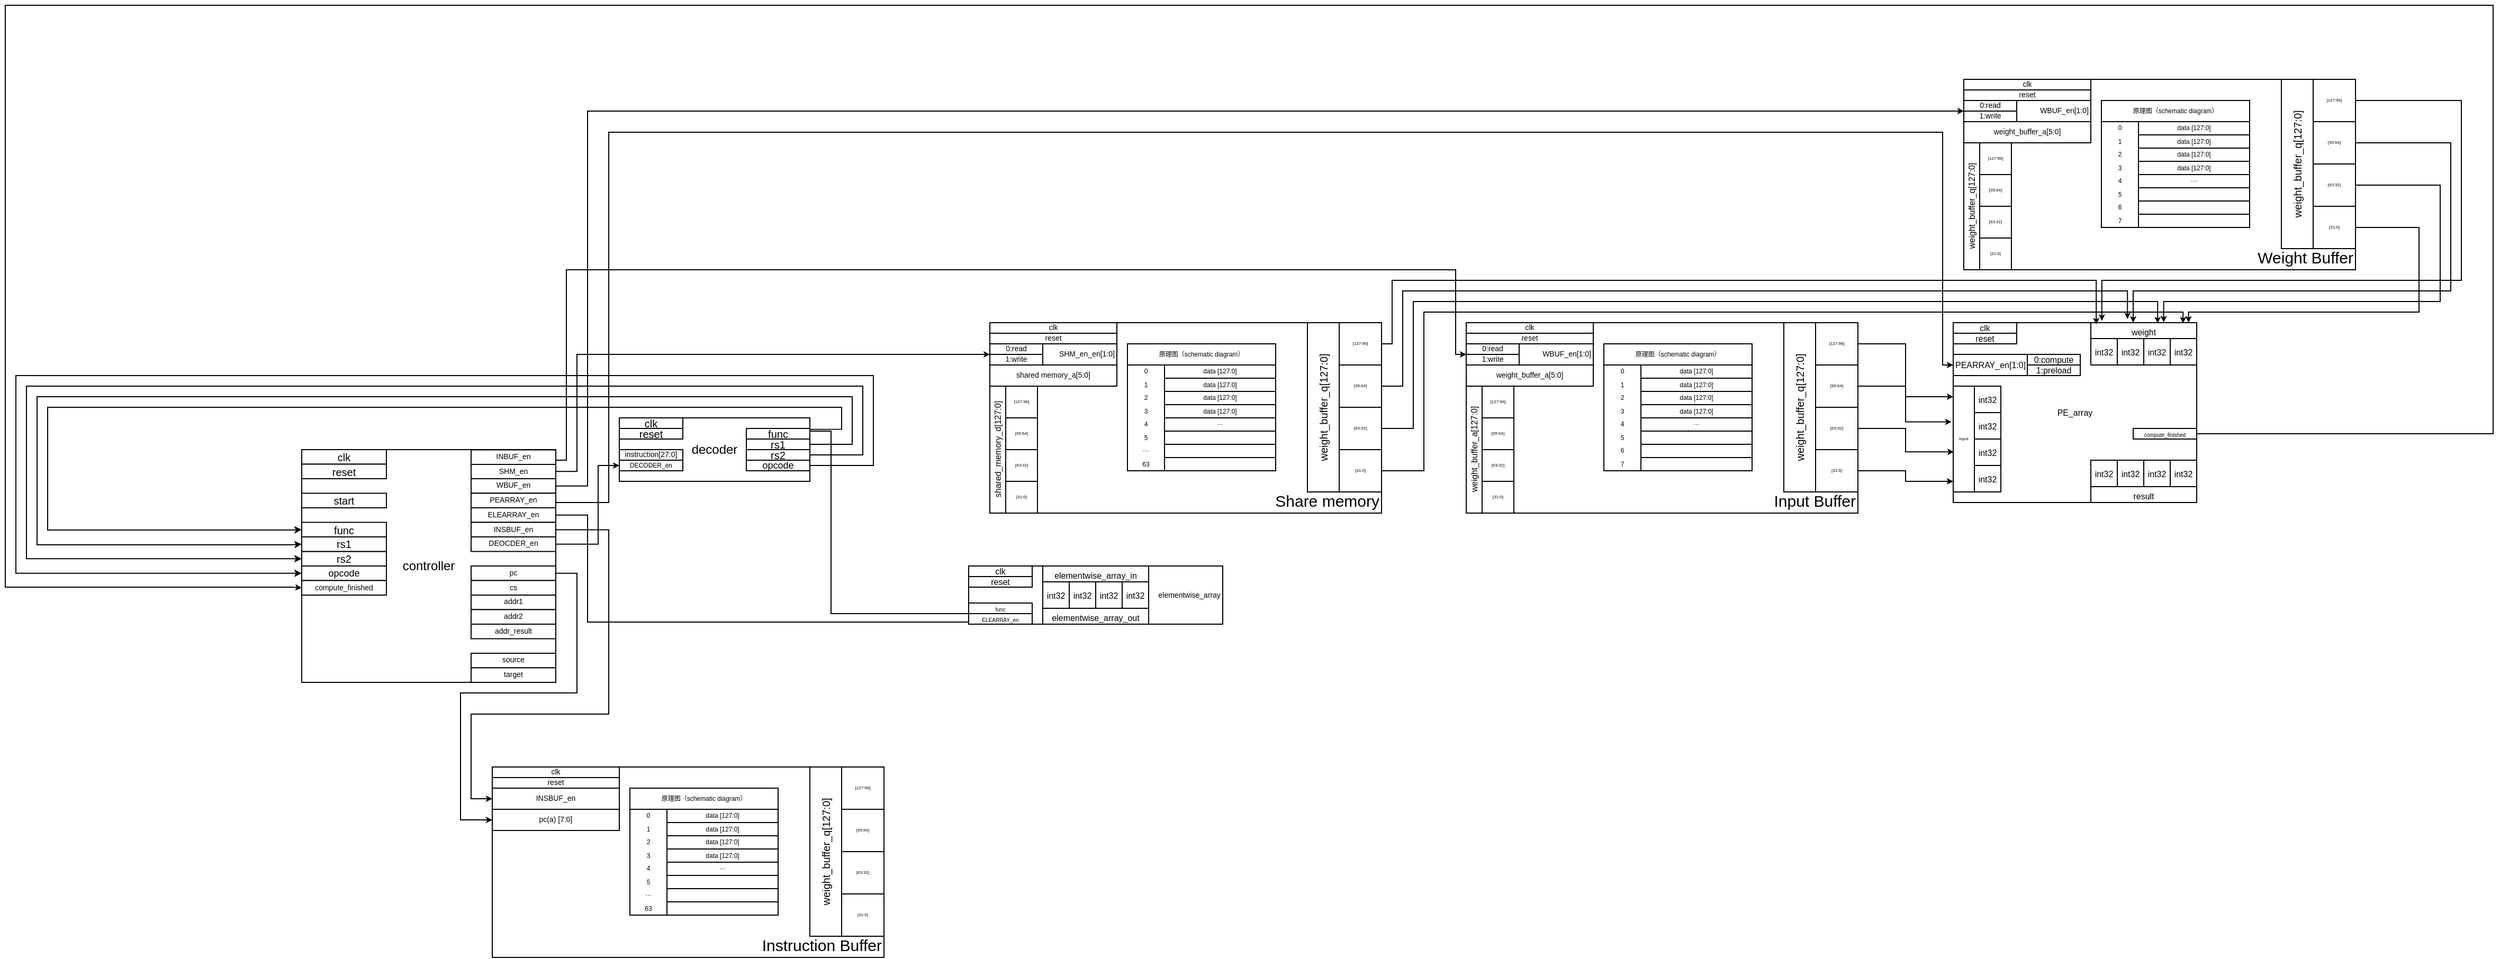 <mxfile version="17.2.4" type="device"><diagram id="7tkBTqf9cG4zPvDkLsRL" name="第 1 页"><mxGraphModel dx="1099" dy="704" grid="1" gridSize="10" guides="1" tooltips="1" connect="1" arrows="1" fold="1" page="1" pageScale="1" pageWidth="827" pageHeight="1169" math="0" shadow="0"><root><mxCell id="0"/><mxCell id="1" parent="0"/><mxCell id="cNOAGxKolVU0bs7Hif27-386" value="" style="group" vertex="1" connectable="0" parent="1"><mxGeometry x="100" y="20" width="2350" height="900" as="geometry"/></mxCell><mxCell id="eU5gw9C-i1UFgOgOs2ic-1" value="decoder" style="rounded=0;whiteSpace=wrap;html=1;" parent="cNOAGxKolVU0bs7Hif27-386" vertex="1"><mxGeometry x="580" y="390" width="180" height="60" as="geometry"/></mxCell><mxCell id="cNOAGxKolVU0bs7Hif27-2" value="&lt;font style=&quot;font-size: 7px;&quot;&gt;instruction[27:0]&lt;/font&gt;" style="rounded=0;whiteSpace=wrap;html=1;fontSize=7;" vertex="1" parent="cNOAGxKolVU0bs7Hif27-386"><mxGeometry x="580" y="420" width="60" height="10" as="geometry"/></mxCell><mxCell id="cNOAGxKolVU0bs7Hif27-3" value="&lt;font style=&quot;font-size: 10px&quot;&gt;clk&lt;/font&gt;" style="rounded=0;whiteSpace=wrap;html=1;" vertex="1" parent="cNOAGxKolVU0bs7Hif27-386"><mxGeometry x="580" y="390" width="60" height="10" as="geometry"/></mxCell><mxCell id="cNOAGxKolVU0bs7Hif27-4" value="&lt;font style=&quot;font-size: 10px&quot;&gt;reset&lt;/font&gt;" style="rounded=0;whiteSpace=wrap;html=1;" vertex="1" parent="cNOAGxKolVU0bs7Hif27-386"><mxGeometry x="580" y="400" width="60" height="10" as="geometry"/></mxCell><mxCell id="cNOAGxKolVU0bs7Hif27-5" value="&lt;font style=&quot;font-size: 6px&quot;&gt;DECODER_en&lt;/font&gt;" style="rounded=0;whiteSpace=wrap;html=1;fontSize=6;" vertex="1" parent="cNOAGxKolVU0bs7Hif27-386"><mxGeometry x="580" y="430" width="60" height="10" as="geometry"/></mxCell><mxCell id="cNOAGxKolVU0bs7Hif27-6" value="&lt;font style=&quot;font-size: 10px&quot;&gt;rs2&lt;/font&gt;" style="rounded=0;whiteSpace=wrap;html=1;fontSize=12;" vertex="1" parent="cNOAGxKolVU0bs7Hif27-386"><mxGeometry x="700" y="420" width="60" height="10" as="geometry"/></mxCell><mxCell id="cNOAGxKolVU0bs7Hif27-7" value="&lt;font style=&quot;font-size: 10px&quot;&gt;func&lt;/font&gt;" style="rounded=0;whiteSpace=wrap;html=1;" vertex="1" parent="cNOAGxKolVU0bs7Hif27-386"><mxGeometry x="700" y="400" width="60" height="10" as="geometry"/></mxCell><mxCell id="cNOAGxKolVU0bs7Hif27-8" value="&lt;span style=&quot;font-size: 10px&quot;&gt;rs1&lt;/span&gt;" style="rounded=0;whiteSpace=wrap;html=1;" vertex="1" parent="cNOAGxKolVU0bs7Hif27-386"><mxGeometry x="700" y="410" width="60" height="10" as="geometry"/></mxCell><mxCell id="cNOAGxKolVU0bs7Hif27-9" value="&lt;font style=&quot;font-size: 9px;&quot;&gt;opcode&lt;/font&gt;" style="rounded=0;whiteSpace=wrap;html=1;fontSize=9;" vertex="1" parent="cNOAGxKolVU0bs7Hif27-386"><mxGeometry x="700" y="430" width="60" height="10" as="geometry"/></mxCell><mxCell id="cNOAGxKolVU0bs7Hif27-43" value="elementwise_array" style="rounded=0;whiteSpace=wrap;html=1;fontSize=7;align=right;" vertex="1" parent="cNOAGxKolVU0bs7Hif27-386"><mxGeometry x="910" y="530" width="240" height="55" as="geometry"/></mxCell><mxCell id="cNOAGxKolVU0bs7Hif27-44" value="&lt;font style=&quot;font-size: 8px;&quot;&gt;clk&lt;/font&gt;" style="rounded=0;whiteSpace=wrap;html=1;fontSize=8;" vertex="1" parent="cNOAGxKolVU0bs7Hif27-386"><mxGeometry x="910" y="530" width="60" height="10" as="geometry"/></mxCell><mxCell id="cNOAGxKolVU0bs7Hif27-45" value="&lt;font style=&quot;font-size: 8px;&quot;&gt;reset&lt;/font&gt;" style="rounded=0;whiteSpace=wrap;html=1;fontSize=8;" vertex="1" parent="cNOAGxKolVU0bs7Hif27-386"><mxGeometry x="910" y="540" width="60" height="10" as="geometry"/></mxCell><mxCell id="cNOAGxKolVU0bs7Hif27-48" value="&lt;font style=&quot;font-size: 5px&quot;&gt;ELEARRAY_en&lt;/font&gt;" style="rounded=0;whiteSpace=wrap;html=1;fontSize=8;" vertex="1" parent="cNOAGxKolVU0bs7Hif27-386"><mxGeometry x="910" y="575" width="60" height="10" as="geometry"/></mxCell><mxCell id="cNOAGxKolVU0bs7Hif27-50" value="&lt;font style=&quot;font-size: 8px&quot;&gt;int32&lt;/font&gt;" style="whiteSpace=wrap;html=1;aspect=fixed;fontSize=5;" vertex="1" parent="cNOAGxKolVU0bs7Hif27-386"><mxGeometry x="980" y="545" width="25" height="25" as="geometry"/></mxCell><mxCell id="cNOAGxKolVU0bs7Hif27-51" value="&lt;span style=&quot;font-size: 8px&quot;&gt;int32&lt;/span&gt;" style="whiteSpace=wrap;html=1;aspect=fixed;fontSize=5;" vertex="1" parent="cNOAGxKolVU0bs7Hif27-386"><mxGeometry x="1005" y="545" width="25" height="25" as="geometry"/></mxCell><mxCell id="cNOAGxKolVU0bs7Hif27-52" value="&lt;span style=&quot;font-size: 8px&quot;&gt;int32&lt;/span&gt;" style="whiteSpace=wrap;html=1;aspect=fixed;fontSize=5;" vertex="1" parent="cNOAGxKolVU0bs7Hif27-386"><mxGeometry x="1030" y="545" width="25" height="25" as="geometry"/></mxCell><mxCell id="cNOAGxKolVU0bs7Hif27-53" value="&lt;span style=&quot;font-size: 8px&quot;&gt;int32&lt;/span&gt;" style="whiteSpace=wrap;html=1;aspect=fixed;fontSize=5;" vertex="1" parent="cNOAGxKolVU0bs7Hif27-386"><mxGeometry x="1055" y="545" width="25" height="25" as="geometry"/></mxCell><mxCell id="cNOAGxKolVU0bs7Hif27-56" value="&lt;font style=&quot;font-size: 8px&quot;&gt;elementwise_array_in&lt;/font&gt;" style="rounded=0;whiteSpace=wrap;html=1;fontSize=11;" vertex="1" parent="cNOAGxKolVU0bs7Hif27-386"><mxGeometry x="980" y="530" width="100" height="15" as="geometry"/></mxCell><mxCell id="cNOAGxKolVU0bs7Hif27-57" value="&lt;span style=&quot;font-size: 8px&quot;&gt;elementwise_array_out&lt;/span&gt;" style="rounded=0;whiteSpace=wrap;html=1;fontSize=11;" vertex="1" parent="cNOAGxKolVU0bs7Hif27-386"><mxGeometry x="980" y="570" width="100" height="15" as="geometry"/></mxCell><mxCell id="cNOAGxKolVU0bs7Hif27-61" style="edgeStyle=orthogonalEdgeStyle;rounded=0;orthogonalLoop=1;jettySize=auto;html=1;fontSize=8;startArrow=none;startFill=0;endArrow=none;endFill=0;startSize=3;endSize=3;entryX=1;entryY=0.25;entryDx=0;entryDy=0;" edge="1" parent="cNOAGxKolVU0bs7Hif27-386" source="cNOAGxKolVU0bs7Hif27-60" target="cNOAGxKolVU0bs7Hif27-7"><mxGeometry relative="1" as="geometry"><mxPoint x="780" y="400" as="targetPoint"/><Array as="points"><mxPoint x="780" y="575"/><mxPoint x="780" y="402"/></Array></mxGeometry></mxCell><mxCell id="cNOAGxKolVU0bs7Hif27-60" value="&lt;font style=&quot;font-size: 5px&quot;&gt;func&lt;/font&gt;" style="rounded=0;whiteSpace=wrap;html=1;fontSize=8;" vertex="1" parent="cNOAGxKolVU0bs7Hif27-386"><mxGeometry x="910" y="565" width="60" height="10" as="geometry"/></mxCell><mxCell id="cNOAGxKolVU0bs7Hif27-62" value="PE_array" style="rounded=0;whiteSpace=wrap;html=1;fontSize=8;" vertex="1" parent="cNOAGxKolVU0bs7Hif27-386"><mxGeometry x="1840" y="300" width="230" height="170" as="geometry"/></mxCell><mxCell id="cNOAGxKolVU0bs7Hif27-63" value="&lt;font style=&quot;font-size: 8px;&quot;&gt;clk&lt;/font&gt;" style="rounded=0;whiteSpace=wrap;html=1;fontSize=8;" vertex="1" parent="cNOAGxKolVU0bs7Hif27-386"><mxGeometry x="1840" y="300" width="60" height="10" as="geometry"/></mxCell><mxCell id="cNOAGxKolVU0bs7Hif27-64" value="&lt;font style=&quot;font-size: 8px;&quot;&gt;reset&lt;/font&gt;" style="rounded=0;whiteSpace=wrap;html=1;fontSize=8;" vertex="1" parent="cNOAGxKolVU0bs7Hif27-386"><mxGeometry x="1840" y="310" width="60" height="10" as="geometry"/></mxCell><mxCell id="cNOAGxKolVU0bs7Hif27-66" value="&lt;font style=&quot;font-size: 8px&quot;&gt;PEARRAY_en[1:0]&lt;/font&gt;" style="rounded=0;whiteSpace=wrap;html=1;fontSize=8;align=left;" vertex="1" parent="cNOAGxKolVU0bs7Hif27-386"><mxGeometry x="1840" y="330" width="120" height="20" as="geometry"/></mxCell><mxCell id="cNOAGxKolVU0bs7Hif27-67" value="0:compute" style="rounded=0;whiteSpace=wrap;html=1;fontSize=8;" vertex="1" parent="cNOAGxKolVU0bs7Hif27-386"><mxGeometry x="1910" y="330" width="50" height="10" as="geometry"/></mxCell><mxCell id="cNOAGxKolVU0bs7Hif27-68" value="1:preload" style="rounded=0;whiteSpace=wrap;html=1;fontSize=8;" vertex="1" parent="cNOAGxKolVU0bs7Hif27-386"><mxGeometry x="1910" y="340" width="50" height="10" as="geometry"/></mxCell><mxCell id="cNOAGxKolVU0bs7Hif27-70" value="&lt;font style=&quot;font-size: 8px&quot;&gt;int32&lt;/font&gt;" style="whiteSpace=wrap;html=1;aspect=fixed;fontSize=5;" vertex="1" parent="cNOAGxKolVU0bs7Hif27-386"><mxGeometry x="1860" y="360" width="25" height="25" as="geometry"/></mxCell><mxCell id="cNOAGxKolVU0bs7Hif27-71" value="&lt;font style=&quot;font-size: 8px&quot;&gt;int32&lt;/font&gt;" style="whiteSpace=wrap;html=1;aspect=fixed;fontSize=5;" vertex="1" parent="cNOAGxKolVU0bs7Hif27-386"><mxGeometry x="1860" y="385" width="25" height="25" as="geometry"/></mxCell><mxCell id="cNOAGxKolVU0bs7Hif27-72" value="&lt;font style=&quot;font-size: 8px&quot;&gt;int32&lt;/font&gt;" style="whiteSpace=wrap;html=1;aspect=fixed;fontSize=5;" vertex="1" parent="cNOAGxKolVU0bs7Hif27-386"><mxGeometry x="1860" y="410" width="25" height="25" as="geometry"/></mxCell><mxCell id="cNOAGxKolVU0bs7Hif27-73" value="&lt;font style=&quot;font-size: 8px&quot;&gt;int32&lt;/font&gt;" style="whiteSpace=wrap;html=1;aspect=fixed;fontSize=5;" vertex="1" parent="cNOAGxKolVU0bs7Hif27-386"><mxGeometry x="1860" y="435" width="25" height="25" as="geometry"/></mxCell><mxCell id="cNOAGxKolVU0bs7Hif27-74" value="input" style="rounded=0;whiteSpace=wrap;html=1;fontSize=4;" vertex="1" parent="cNOAGxKolVU0bs7Hif27-386"><mxGeometry x="1840" y="360" width="20" height="100" as="geometry"/></mxCell><mxCell id="cNOAGxKolVU0bs7Hif27-75" value="&lt;font style=&quot;font-size: 8px&quot;&gt;int32&lt;/font&gt;" style="whiteSpace=wrap;html=1;aspect=fixed;fontSize=5;" vertex="1" parent="cNOAGxKolVU0bs7Hif27-386"><mxGeometry x="1970" y="315" width="25" height="25" as="geometry"/></mxCell><mxCell id="cNOAGxKolVU0bs7Hif27-76" value="&lt;span style=&quot;font-size: 8px&quot;&gt;int32&lt;/span&gt;" style="whiteSpace=wrap;html=1;aspect=fixed;fontSize=5;" vertex="1" parent="cNOAGxKolVU0bs7Hif27-386"><mxGeometry x="1995" y="315" width="25" height="25" as="geometry"/></mxCell><mxCell id="cNOAGxKolVU0bs7Hif27-77" value="&lt;span style=&quot;font-size: 8px&quot;&gt;int32&lt;/span&gt;" style="whiteSpace=wrap;html=1;aspect=fixed;fontSize=5;" vertex="1" parent="cNOAGxKolVU0bs7Hif27-386"><mxGeometry x="2020" y="315" width="25" height="25" as="geometry"/></mxCell><mxCell id="cNOAGxKolVU0bs7Hif27-78" value="&lt;span style=&quot;font-size: 8px&quot;&gt;int32&lt;/span&gt;" style="whiteSpace=wrap;html=1;aspect=fixed;fontSize=5;" vertex="1" parent="cNOAGxKolVU0bs7Hif27-386"><mxGeometry x="2045" y="315" width="25" height="25" as="geometry"/></mxCell><mxCell id="cNOAGxKolVU0bs7Hif27-79" value="&lt;font style=&quot;font-size: 8px&quot;&gt;weight&lt;/font&gt;" style="rounded=0;whiteSpace=wrap;html=1;fontSize=11;" vertex="1" parent="cNOAGxKolVU0bs7Hif27-386"><mxGeometry x="1970" y="300" width="100" height="15" as="geometry"/></mxCell><mxCell id="cNOAGxKolVU0bs7Hif27-80" value="&lt;font style=&quot;font-size: 8px&quot;&gt;int32&lt;/font&gt;" style="whiteSpace=wrap;html=1;aspect=fixed;fontSize=5;" vertex="1" parent="cNOAGxKolVU0bs7Hif27-386"><mxGeometry x="1970" y="430" width="25" height="25" as="geometry"/></mxCell><mxCell id="cNOAGxKolVU0bs7Hif27-81" value="&lt;span style=&quot;font-size: 8px&quot;&gt;int32&lt;/span&gt;" style="whiteSpace=wrap;html=1;aspect=fixed;fontSize=5;" vertex="1" parent="cNOAGxKolVU0bs7Hif27-386"><mxGeometry x="1995" y="430" width="25" height="25" as="geometry"/></mxCell><mxCell id="cNOAGxKolVU0bs7Hif27-82" value="&lt;span style=&quot;font-size: 8px&quot;&gt;int32&lt;/span&gt;" style="whiteSpace=wrap;html=1;aspect=fixed;fontSize=5;" vertex="1" parent="cNOAGxKolVU0bs7Hif27-386"><mxGeometry x="2020" y="430" width="25" height="25" as="geometry"/></mxCell><mxCell id="cNOAGxKolVU0bs7Hif27-83" value="&lt;span style=&quot;font-size: 8px&quot;&gt;int32&lt;/span&gt;" style="whiteSpace=wrap;html=1;aspect=fixed;fontSize=5;" vertex="1" parent="cNOAGxKolVU0bs7Hif27-386"><mxGeometry x="2045" y="430" width="25" height="25" as="geometry"/></mxCell><mxCell id="cNOAGxKolVU0bs7Hif27-84" value="&lt;span style=&quot;font-size: 8px&quot;&gt;result&lt;/span&gt;" style="rounded=0;whiteSpace=wrap;html=1;fontSize=11;" vertex="1" parent="cNOAGxKolVU0bs7Hif27-386"><mxGeometry x="1970" y="455" width="100" height="15" as="geometry"/></mxCell><mxCell id="cNOAGxKolVU0bs7Hif27-85" value="&lt;font style=&quot;font-size: 5px;&quot;&gt;compute_finished&lt;/font&gt;" style="rounded=0;whiteSpace=wrap;html=1;fontSize=5;" vertex="1" parent="cNOAGxKolVU0bs7Hif27-386"><mxGeometry x="2010" y="400" width="60" height="10" as="geometry"/></mxCell><mxCell id="cNOAGxKolVU0bs7Hif27-175" value="" style="group" vertex="1" connectable="0" parent="cNOAGxKolVU0bs7Hif27-386"><mxGeometry x="930" y="300" width="370" height="180" as="geometry"/></mxCell><mxCell id="cNOAGxKolVU0bs7Hif27-118" value="Share memory" style="rounded=0;whiteSpace=wrap;html=1;fontSize=15;align=right;verticalAlign=bottom;" vertex="1" parent="cNOAGxKolVU0bs7Hif27-175"><mxGeometry width="370" height="180" as="geometry"/></mxCell><mxCell id="cNOAGxKolVU0bs7Hif27-119" value="&lt;font style=&quot;font-size: 7px;&quot;&gt;clk&lt;/font&gt;" style="rounded=0;whiteSpace=wrap;html=1;fontSize=7;align=center;" vertex="1" parent="cNOAGxKolVU0bs7Hif27-175"><mxGeometry width="120" height="10" as="geometry"/></mxCell><mxCell id="cNOAGxKolVU0bs7Hif27-120" value="&lt;font style=&quot;font-size: 7px;&quot;&gt;reset&lt;/font&gt;" style="rounded=0;whiteSpace=wrap;html=1;fontSize=7;align=center;" vertex="1" parent="cNOAGxKolVU0bs7Hif27-175"><mxGeometry y="10" width="120" height="10" as="geometry"/></mxCell><mxCell id="cNOAGxKolVU0bs7Hif27-121" value="&lt;font style=&quot;font-size: 7px&quot;&gt;SHM_en_en[1:0]&lt;/font&gt;" style="rounded=0;whiteSpace=wrap;html=1;fontSize=7;align=right;" vertex="1" parent="cNOAGxKolVU0bs7Hif27-175"><mxGeometry y="20" width="120" height="20" as="geometry"/></mxCell><mxCell id="cNOAGxKolVU0bs7Hif27-122" value="0:read" style="rounded=0;whiteSpace=wrap;html=1;fontSize=7;align=center;" vertex="1" parent="cNOAGxKolVU0bs7Hif27-175"><mxGeometry y="20" width="50" height="10" as="geometry"/></mxCell><mxCell id="cNOAGxKolVU0bs7Hif27-123" value="1:write" style="rounded=0;whiteSpace=wrap;html=1;fontSize=7;align=center;" vertex="1" parent="cNOAGxKolVU0bs7Hif27-175"><mxGeometry y="30" width="50" height="10" as="geometry"/></mxCell><mxCell id="cNOAGxKolVU0bs7Hif27-124" value="&lt;font style=&quot;font-size: 7px&quot;&gt;shared memory_a[5:0]&lt;/font&gt;" style="rounded=0;whiteSpace=wrap;html=1;fontSize=7;align=center;" vertex="1" parent="cNOAGxKolVU0bs7Hif27-175"><mxGeometry y="40" width="120" height="20" as="geometry"/></mxCell><mxCell id="cNOAGxKolVU0bs7Hif27-126" value="&lt;font style=&quot;font-size: 10px&quot;&gt;weight_buffer_q[127:0]&lt;/font&gt;" style="rounded=0;whiteSpace=wrap;html=1;verticalAlign=middle;horizontal=0;" vertex="1" parent="cNOAGxKolVU0bs7Hif27-175"><mxGeometry x="300" width="30" height="160" as="geometry"/></mxCell><mxCell id="cNOAGxKolVU0bs7Hif27-127" value="[127:96]" style="whiteSpace=wrap;html=1;aspect=fixed;fontSize=4;" vertex="1" parent="cNOAGxKolVU0bs7Hif27-175"><mxGeometry x="330" width="40" height="40" as="geometry"/></mxCell><mxCell id="cNOAGxKolVU0bs7Hif27-136" value="[95:64]" style="whiteSpace=wrap;html=1;aspect=fixed;fontSize=4;" vertex="1" parent="cNOAGxKolVU0bs7Hif27-175"><mxGeometry x="330" y="40" width="40" height="40" as="geometry"/></mxCell><mxCell id="cNOAGxKolVU0bs7Hif27-138" value="[63:32]" style="whiteSpace=wrap;html=1;aspect=fixed;fontSize=4;" vertex="1" parent="cNOAGxKolVU0bs7Hif27-175"><mxGeometry x="330" y="80" width="40" height="40" as="geometry"/></mxCell><mxCell id="cNOAGxKolVU0bs7Hif27-139" value="[31:0]" style="whiteSpace=wrap;html=1;aspect=fixed;fontSize=4;" vertex="1" parent="cNOAGxKolVU0bs7Hif27-175"><mxGeometry x="330" y="120" width="40" height="40" as="geometry"/></mxCell><mxCell id="cNOAGxKolVU0bs7Hif27-143" value="&lt;font style=&quot;font-size: 8px&quot;&gt;shared_memory_d[127:0]&lt;/font&gt;" style="rounded=0;whiteSpace=wrap;html=1;verticalAlign=middle;horizontal=0;fontSize=8;" vertex="1" parent="cNOAGxKolVU0bs7Hif27-175"><mxGeometry y="60" width="15" height="120" as="geometry"/></mxCell><mxCell id="cNOAGxKolVU0bs7Hif27-144" value="[127:96]" style="whiteSpace=wrap;html=1;aspect=fixed;fontSize=4;" vertex="1" parent="cNOAGxKolVU0bs7Hif27-175"><mxGeometry x="15" y="60" width="30" height="30" as="geometry"/></mxCell><mxCell id="cNOAGxKolVU0bs7Hif27-145" value="[95:64]" style="whiteSpace=wrap;html=1;aspect=fixed;fontSize=4;" vertex="1" parent="cNOAGxKolVU0bs7Hif27-175"><mxGeometry x="15" y="90" width="30" height="30" as="geometry"/></mxCell><mxCell id="cNOAGxKolVU0bs7Hif27-146" value="[63:32]" style="whiteSpace=wrap;html=1;aspect=fixed;fontSize=4;" vertex="1" parent="cNOAGxKolVU0bs7Hif27-175"><mxGeometry x="15" y="120" width="30" height="30" as="geometry"/></mxCell><mxCell id="cNOAGxKolVU0bs7Hif27-147" value="[31:0]" style="whiteSpace=wrap;html=1;aspect=fixed;fontSize=4;" vertex="1" parent="cNOAGxKolVU0bs7Hif27-175"><mxGeometry x="15" y="150" width="30" height="30" as="geometry"/></mxCell><mxCell id="cNOAGxKolVU0bs7Hif27-171" value="" style="group" vertex="1" connectable="0" parent="cNOAGxKolVU0bs7Hif27-175"><mxGeometry x="130" y="40" width="140" height="100" as="geometry"/></mxCell><mxCell id="cNOAGxKolVU0bs7Hif27-173" value="" style="rounded=0;whiteSpace=wrap;html=1;fontSize=6;verticalAlign=bottom;labelPosition=left;verticalLabelPosition=top;align=right;" vertex="1" parent="cNOAGxKolVU0bs7Hif27-171"><mxGeometry y="-20" width="140" height="120" as="geometry"/></mxCell><mxCell id="cNOAGxKolVU0bs7Hif27-149" value="data [127:0]" style="rounded=0;whiteSpace=wrap;html=1;fontSize=6;" vertex="1" parent="cNOAGxKolVU0bs7Hif27-171"><mxGeometry x="35" width="105" height="12.5" as="geometry"/></mxCell><mxCell id="cNOAGxKolVU0bs7Hif27-150" value="&lt;span&gt;data [127:0]&lt;/span&gt;" style="rounded=0;whiteSpace=wrap;html=1;fontSize=6;" vertex="1" parent="cNOAGxKolVU0bs7Hif27-171"><mxGeometry x="35" y="12.5" width="105" height="12.5" as="geometry"/></mxCell><mxCell id="cNOAGxKolVU0bs7Hif27-151" value="&lt;span&gt;data [127:0]&lt;/span&gt;" style="rounded=0;whiteSpace=wrap;html=1;fontSize=6;" vertex="1" parent="cNOAGxKolVU0bs7Hif27-171"><mxGeometry x="35" y="25" width="105" height="12.5" as="geometry"/></mxCell><mxCell id="cNOAGxKolVU0bs7Hif27-152" value="&lt;span&gt;data [127:0]&lt;/span&gt;" style="rounded=0;whiteSpace=wrap;html=1;fontSize=6;" vertex="1" parent="cNOAGxKolVU0bs7Hif27-171"><mxGeometry x="35" y="37.5" width="105" height="12.5" as="geometry"/></mxCell><mxCell id="cNOAGxKolVU0bs7Hif27-157" value="···" style="rounded=0;whiteSpace=wrap;html=1;fontSize=6;" vertex="1" parent="cNOAGxKolVU0bs7Hif27-171"><mxGeometry x="35" y="50" width="105" height="12.5" as="geometry"/></mxCell><mxCell id="cNOAGxKolVU0bs7Hif27-158" value="" style="rounded=0;whiteSpace=wrap;html=1;fontSize=6;" vertex="1" parent="cNOAGxKolVU0bs7Hif27-171"><mxGeometry x="35" y="62.5" width="105" height="12.5" as="geometry"/></mxCell><mxCell id="cNOAGxKolVU0bs7Hif27-159" value="" style="rounded=0;whiteSpace=wrap;html=1;fontSize=6;" vertex="1" parent="cNOAGxKolVU0bs7Hif27-171"><mxGeometry x="35" y="75" width="105" height="12.5" as="geometry"/></mxCell><mxCell id="cNOAGxKolVU0bs7Hif27-160" value="" style="rounded=0;whiteSpace=wrap;html=1;fontSize=6;" vertex="1" parent="cNOAGxKolVU0bs7Hif27-171"><mxGeometry x="35" y="87.5" width="105" height="12.5" as="geometry"/></mxCell><mxCell id="cNOAGxKolVU0bs7Hif27-161" value="0" style="text;html=1;strokeColor=none;fillColor=none;align=center;verticalAlign=middle;whiteSpace=wrap;rounded=0;fontSize=6;" vertex="1" parent="cNOAGxKolVU0bs7Hif27-171"><mxGeometry width="35" height="12.5" as="geometry"/></mxCell><mxCell id="cNOAGxKolVU0bs7Hif27-164" value="1" style="text;html=1;strokeColor=none;fillColor=none;align=center;verticalAlign=middle;whiteSpace=wrap;rounded=0;fontSize=6;" vertex="1" parent="cNOAGxKolVU0bs7Hif27-171"><mxGeometry y="12.5" width="35" height="12.5" as="geometry"/></mxCell><mxCell id="cNOAGxKolVU0bs7Hif27-165" value="2" style="text;html=1;strokeColor=none;fillColor=none;align=center;verticalAlign=middle;whiteSpace=wrap;rounded=0;fontSize=6;" vertex="1" parent="cNOAGxKolVU0bs7Hif27-171"><mxGeometry y="25" width="35" height="12.5" as="geometry"/></mxCell><mxCell id="cNOAGxKolVU0bs7Hif27-166" value="3" style="text;html=1;strokeColor=none;fillColor=none;align=center;verticalAlign=middle;whiteSpace=wrap;rounded=0;fontSize=6;" vertex="1" parent="cNOAGxKolVU0bs7Hif27-171"><mxGeometry y="37.5" width="35" height="12.5" as="geometry"/></mxCell><mxCell id="cNOAGxKolVU0bs7Hif27-167" value="4" style="text;html=1;strokeColor=none;fillColor=none;align=center;verticalAlign=middle;whiteSpace=wrap;rounded=0;fontSize=6;" vertex="1" parent="cNOAGxKolVU0bs7Hif27-171"><mxGeometry y="50" width="35" height="12.5" as="geometry"/></mxCell><mxCell id="cNOAGxKolVU0bs7Hif27-168" value="5" style="text;html=1;strokeColor=none;fillColor=none;align=center;verticalAlign=middle;whiteSpace=wrap;rounded=0;fontSize=6;" vertex="1" parent="cNOAGxKolVU0bs7Hif27-171"><mxGeometry y="62.5" width="35" height="12.5" as="geometry"/></mxCell><mxCell id="cNOAGxKolVU0bs7Hif27-169" value="···" style="text;html=1;strokeColor=none;fillColor=none;align=center;verticalAlign=middle;whiteSpace=wrap;rounded=0;fontSize=6;" vertex="1" parent="cNOAGxKolVU0bs7Hif27-171"><mxGeometry y="75" width="35" height="12.5" as="geometry"/></mxCell><mxCell id="cNOAGxKolVU0bs7Hif27-170" value="63" style="text;html=1;strokeColor=none;fillColor=none;align=center;verticalAlign=middle;whiteSpace=wrap;rounded=0;fontSize=6;" vertex="1" parent="cNOAGxKolVU0bs7Hif27-171"><mxGeometry y="87.5" width="35" height="12.5" as="geometry"/></mxCell><mxCell id="cNOAGxKolVU0bs7Hif27-174" value="原理图（schematic diagram）" style="rounded=0;whiteSpace=wrap;html=1;fontSize=6;" vertex="1" parent="cNOAGxKolVU0bs7Hif27-171"><mxGeometry y="-20" width="140" height="20" as="geometry"/></mxCell><mxCell id="cNOAGxKolVU0bs7Hif27-251" value="" style="group" vertex="1" connectable="0" parent="cNOAGxKolVU0bs7Hif27-386"><mxGeometry x="1380" y="300" width="370" height="180" as="geometry"/></mxCell><mxCell id="cNOAGxKolVU0bs7Hif27-252" value="Input Buffer" style="rounded=0;whiteSpace=wrap;html=1;fontSize=15;align=right;verticalAlign=bottom;" vertex="1" parent="cNOAGxKolVU0bs7Hif27-251"><mxGeometry width="370" height="180" as="geometry"/></mxCell><mxCell id="cNOAGxKolVU0bs7Hif27-253" value="&lt;font style=&quot;font-size: 7px;&quot;&gt;clk&lt;/font&gt;" style="rounded=0;whiteSpace=wrap;html=1;fontSize=7;align=center;" vertex="1" parent="cNOAGxKolVU0bs7Hif27-251"><mxGeometry width="120" height="10" as="geometry"/></mxCell><mxCell id="cNOAGxKolVU0bs7Hif27-254" value="&lt;font style=&quot;font-size: 7px;&quot;&gt;reset&lt;/font&gt;" style="rounded=0;whiteSpace=wrap;html=1;fontSize=7;align=center;" vertex="1" parent="cNOAGxKolVU0bs7Hif27-251"><mxGeometry y="10" width="120" height="10" as="geometry"/></mxCell><mxCell id="cNOAGxKolVU0bs7Hif27-255" value="&lt;font style=&quot;font-size: 7px;&quot;&gt;WBUF_en[1:0]&lt;/font&gt;" style="rounded=0;whiteSpace=wrap;html=1;fontSize=7;align=right;" vertex="1" parent="cNOAGxKolVU0bs7Hif27-251"><mxGeometry y="20" width="120" height="20" as="geometry"/></mxCell><mxCell id="cNOAGxKolVU0bs7Hif27-256" value="0:read" style="rounded=0;whiteSpace=wrap;html=1;fontSize=7;align=center;" vertex="1" parent="cNOAGxKolVU0bs7Hif27-251"><mxGeometry y="20" width="50" height="10" as="geometry"/></mxCell><mxCell id="cNOAGxKolVU0bs7Hif27-257" value="1:write" style="rounded=0;whiteSpace=wrap;html=1;fontSize=7;align=center;" vertex="1" parent="cNOAGxKolVU0bs7Hif27-251"><mxGeometry y="30" width="50" height="10" as="geometry"/></mxCell><mxCell id="cNOAGxKolVU0bs7Hif27-258" value="&lt;font style=&quot;font-size: 7px;&quot;&gt;weight_buffer_a[5:0]&lt;/font&gt;" style="rounded=0;whiteSpace=wrap;html=1;fontSize=7;align=center;" vertex="1" parent="cNOAGxKolVU0bs7Hif27-251"><mxGeometry y="40" width="120" height="20" as="geometry"/></mxCell><mxCell id="cNOAGxKolVU0bs7Hif27-259" value="&lt;font style=&quot;font-size: 10px&quot;&gt;weight_buffer_q[127:0]&lt;/font&gt;" style="rounded=0;whiteSpace=wrap;html=1;verticalAlign=middle;horizontal=0;" vertex="1" parent="cNOAGxKolVU0bs7Hif27-251"><mxGeometry x="300" width="30" height="160" as="geometry"/></mxCell><mxCell id="cNOAGxKolVU0bs7Hif27-260" value="[127:96]" style="whiteSpace=wrap;html=1;aspect=fixed;fontSize=4;" vertex="1" parent="cNOAGxKolVU0bs7Hif27-251"><mxGeometry x="330" width="40" height="40" as="geometry"/></mxCell><mxCell id="cNOAGxKolVU0bs7Hif27-261" value="[95:64]" style="whiteSpace=wrap;html=1;aspect=fixed;fontSize=4;" vertex="1" parent="cNOAGxKolVU0bs7Hif27-251"><mxGeometry x="330" y="40" width="40" height="40" as="geometry"/></mxCell><mxCell id="cNOAGxKolVU0bs7Hif27-262" value="[63:32]" style="whiteSpace=wrap;html=1;aspect=fixed;fontSize=4;" vertex="1" parent="cNOAGxKolVU0bs7Hif27-251"><mxGeometry x="330" y="80" width="40" height="40" as="geometry"/></mxCell><mxCell id="cNOAGxKolVU0bs7Hif27-263" value="[31:0]" style="whiteSpace=wrap;html=1;aspect=fixed;fontSize=4;" vertex="1" parent="cNOAGxKolVU0bs7Hif27-251"><mxGeometry x="330" y="120" width="40" height="40" as="geometry"/></mxCell><mxCell id="cNOAGxKolVU0bs7Hif27-264" value="&lt;font style=&quot;font-size: 8px&quot;&gt;weight_buffer_a[127:0]&lt;/font&gt;" style="rounded=0;whiteSpace=wrap;html=1;verticalAlign=middle;horizontal=0;fontSize=8;" vertex="1" parent="cNOAGxKolVU0bs7Hif27-251"><mxGeometry y="60" width="15" height="120" as="geometry"/></mxCell><mxCell id="cNOAGxKolVU0bs7Hif27-265" value="[127:96]" style="whiteSpace=wrap;html=1;aspect=fixed;fontSize=4;" vertex="1" parent="cNOAGxKolVU0bs7Hif27-251"><mxGeometry x="15" y="60" width="30" height="30" as="geometry"/></mxCell><mxCell id="cNOAGxKolVU0bs7Hif27-266" value="[95:64]" style="whiteSpace=wrap;html=1;aspect=fixed;fontSize=4;" vertex="1" parent="cNOAGxKolVU0bs7Hif27-251"><mxGeometry x="15" y="90" width="30" height="30" as="geometry"/></mxCell><mxCell id="cNOAGxKolVU0bs7Hif27-267" value="[63:32]" style="whiteSpace=wrap;html=1;aspect=fixed;fontSize=4;" vertex="1" parent="cNOAGxKolVU0bs7Hif27-251"><mxGeometry x="15" y="120" width="30" height="30" as="geometry"/></mxCell><mxCell id="cNOAGxKolVU0bs7Hif27-268" value="[31:0]" style="whiteSpace=wrap;html=1;aspect=fixed;fontSize=4;" vertex="1" parent="cNOAGxKolVU0bs7Hif27-251"><mxGeometry x="15" y="150" width="30" height="30" as="geometry"/></mxCell><mxCell id="cNOAGxKolVU0bs7Hif27-269" value="" style="group" vertex="1" connectable="0" parent="cNOAGxKolVU0bs7Hif27-251"><mxGeometry x="130" y="40" width="140" height="100" as="geometry"/></mxCell><mxCell id="cNOAGxKolVU0bs7Hif27-270" value="" style="rounded=0;whiteSpace=wrap;html=1;fontSize=6;verticalAlign=bottom;labelPosition=left;verticalLabelPosition=top;align=right;" vertex="1" parent="cNOAGxKolVU0bs7Hif27-269"><mxGeometry y="-20" width="140" height="120" as="geometry"/></mxCell><mxCell id="cNOAGxKolVU0bs7Hif27-271" value="data [127:0]" style="rounded=0;whiteSpace=wrap;html=1;fontSize=6;" vertex="1" parent="cNOAGxKolVU0bs7Hif27-269"><mxGeometry x="35" width="105" height="12.5" as="geometry"/></mxCell><mxCell id="cNOAGxKolVU0bs7Hif27-272" value="&lt;span&gt;data [127:0]&lt;/span&gt;" style="rounded=0;whiteSpace=wrap;html=1;fontSize=6;" vertex="1" parent="cNOAGxKolVU0bs7Hif27-269"><mxGeometry x="35" y="12.5" width="105" height="12.5" as="geometry"/></mxCell><mxCell id="cNOAGxKolVU0bs7Hif27-273" value="&lt;span&gt;data [127:0]&lt;/span&gt;" style="rounded=0;whiteSpace=wrap;html=1;fontSize=6;" vertex="1" parent="cNOAGxKolVU0bs7Hif27-269"><mxGeometry x="35" y="25" width="105" height="12.5" as="geometry"/></mxCell><mxCell id="cNOAGxKolVU0bs7Hif27-274" value="&lt;span&gt;data [127:0]&lt;/span&gt;" style="rounded=0;whiteSpace=wrap;html=1;fontSize=6;" vertex="1" parent="cNOAGxKolVU0bs7Hif27-269"><mxGeometry x="35" y="37.5" width="105" height="12.5" as="geometry"/></mxCell><mxCell id="cNOAGxKolVU0bs7Hif27-275" value="···" style="rounded=0;whiteSpace=wrap;html=1;fontSize=6;" vertex="1" parent="cNOAGxKolVU0bs7Hif27-269"><mxGeometry x="35" y="50" width="105" height="12.5" as="geometry"/></mxCell><mxCell id="cNOAGxKolVU0bs7Hif27-276" value="" style="rounded=0;whiteSpace=wrap;html=1;fontSize=6;" vertex="1" parent="cNOAGxKolVU0bs7Hif27-269"><mxGeometry x="35" y="62.5" width="105" height="12.5" as="geometry"/></mxCell><mxCell id="cNOAGxKolVU0bs7Hif27-277" value="" style="rounded=0;whiteSpace=wrap;html=1;fontSize=6;" vertex="1" parent="cNOAGxKolVU0bs7Hif27-269"><mxGeometry x="35" y="75" width="105" height="12.5" as="geometry"/></mxCell><mxCell id="cNOAGxKolVU0bs7Hif27-278" value="" style="rounded=0;whiteSpace=wrap;html=1;fontSize=6;" vertex="1" parent="cNOAGxKolVU0bs7Hif27-269"><mxGeometry x="35" y="87.5" width="105" height="12.5" as="geometry"/></mxCell><mxCell id="cNOAGxKolVU0bs7Hif27-279" value="0" style="text;html=1;strokeColor=none;fillColor=none;align=center;verticalAlign=middle;whiteSpace=wrap;rounded=0;fontSize=6;" vertex="1" parent="cNOAGxKolVU0bs7Hif27-269"><mxGeometry width="35" height="12.5" as="geometry"/></mxCell><mxCell id="cNOAGxKolVU0bs7Hif27-280" value="1" style="text;html=1;strokeColor=none;fillColor=none;align=center;verticalAlign=middle;whiteSpace=wrap;rounded=0;fontSize=6;" vertex="1" parent="cNOAGxKolVU0bs7Hif27-269"><mxGeometry y="12.5" width="35" height="12.5" as="geometry"/></mxCell><mxCell id="cNOAGxKolVU0bs7Hif27-281" value="2" style="text;html=1;strokeColor=none;fillColor=none;align=center;verticalAlign=middle;whiteSpace=wrap;rounded=0;fontSize=6;" vertex="1" parent="cNOAGxKolVU0bs7Hif27-269"><mxGeometry y="25" width="35" height="12.5" as="geometry"/></mxCell><mxCell id="cNOAGxKolVU0bs7Hif27-282" value="3" style="text;html=1;strokeColor=none;fillColor=none;align=center;verticalAlign=middle;whiteSpace=wrap;rounded=0;fontSize=6;" vertex="1" parent="cNOAGxKolVU0bs7Hif27-269"><mxGeometry y="37.5" width="35" height="12.5" as="geometry"/></mxCell><mxCell id="cNOAGxKolVU0bs7Hif27-283" value="4" style="text;html=1;strokeColor=none;fillColor=none;align=center;verticalAlign=middle;whiteSpace=wrap;rounded=0;fontSize=6;" vertex="1" parent="cNOAGxKolVU0bs7Hif27-269"><mxGeometry y="50" width="35" height="12.5" as="geometry"/></mxCell><mxCell id="cNOAGxKolVU0bs7Hif27-284" value="5" style="text;html=1;strokeColor=none;fillColor=none;align=center;verticalAlign=middle;whiteSpace=wrap;rounded=0;fontSize=6;" vertex="1" parent="cNOAGxKolVU0bs7Hif27-269"><mxGeometry y="62.5" width="35" height="12.5" as="geometry"/></mxCell><mxCell id="cNOAGxKolVU0bs7Hif27-285" value="6" style="text;html=1;strokeColor=none;fillColor=none;align=center;verticalAlign=middle;whiteSpace=wrap;rounded=0;fontSize=6;" vertex="1" parent="cNOAGxKolVU0bs7Hif27-269"><mxGeometry y="75" width="35" height="12.5" as="geometry"/></mxCell><mxCell id="cNOAGxKolVU0bs7Hif27-286" value="7" style="text;html=1;strokeColor=none;fillColor=none;align=center;verticalAlign=middle;whiteSpace=wrap;rounded=0;fontSize=6;" vertex="1" parent="cNOAGxKolVU0bs7Hif27-269"><mxGeometry y="87.5" width="35" height="12.5" as="geometry"/></mxCell><mxCell id="cNOAGxKolVU0bs7Hif27-287" value="原理图（schematic diagram）" style="rounded=0;whiteSpace=wrap;html=1;fontSize=6;" vertex="1" parent="cNOAGxKolVU0bs7Hif27-269"><mxGeometry y="-20" width="140" height="20" as="geometry"/></mxCell><mxCell id="cNOAGxKolVU0bs7Hif27-288" value="" style="group" vertex="1" connectable="0" parent="cNOAGxKolVU0bs7Hif27-386"><mxGeometry x="1850" y="70" width="370" height="180" as="geometry"/></mxCell><mxCell id="cNOAGxKolVU0bs7Hif27-289" value="Weight Buffer" style="rounded=0;whiteSpace=wrap;html=1;fontSize=15;align=right;verticalAlign=bottom;" vertex="1" parent="cNOAGxKolVU0bs7Hif27-288"><mxGeometry width="370" height="180" as="geometry"/></mxCell><mxCell id="cNOAGxKolVU0bs7Hif27-290" value="&lt;font style=&quot;font-size: 7px;&quot;&gt;clk&lt;/font&gt;" style="rounded=0;whiteSpace=wrap;html=1;fontSize=7;align=center;" vertex="1" parent="cNOAGxKolVU0bs7Hif27-288"><mxGeometry width="120" height="10" as="geometry"/></mxCell><mxCell id="cNOAGxKolVU0bs7Hif27-291" value="&lt;font style=&quot;font-size: 7px;&quot;&gt;reset&lt;/font&gt;" style="rounded=0;whiteSpace=wrap;html=1;fontSize=7;align=center;" vertex="1" parent="cNOAGxKolVU0bs7Hif27-288"><mxGeometry y="10" width="120" height="10" as="geometry"/></mxCell><mxCell id="cNOAGxKolVU0bs7Hif27-292" value="&lt;font style=&quot;font-size: 7px;&quot;&gt;WBUF_en[1:0]&lt;/font&gt;" style="rounded=0;whiteSpace=wrap;html=1;fontSize=7;align=right;" vertex="1" parent="cNOAGxKolVU0bs7Hif27-288"><mxGeometry y="20" width="120" height="20" as="geometry"/></mxCell><mxCell id="cNOAGxKolVU0bs7Hif27-293" value="0:read" style="rounded=0;whiteSpace=wrap;html=1;fontSize=7;align=center;" vertex="1" parent="cNOAGxKolVU0bs7Hif27-288"><mxGeometry y="20" width="50" height="10" as="geometry"/></mxCell><mxCell id="cNOAGxKolVU0bs7Hif27-294" value="1:write" style="rounded=0;whiteSpace=wrap;html=1;fontSize=7;align=center;" vertex="1" parent="cNOAGxKolVU0bs7Hif27-288"><mxGeometry y="30" width="50" height="10" as="geometry"/></mxCell><mxCell id="cNOAGxKolVU0bs7Hif27-295" value="&lt;font style=&quot;font-size: 7px;&quot;&gt;weight_buffer_a[5:0]&lt;/font&gt;" style="rounded=0;whiteSpace=wrap;html=1;fontSize=7;align=center;" vertex="1" parent="cNOAGxKolVU0bs7Hif27-288"><mxGeometry y="40" width="120" height="20" as="geometry"/></mxCell><mxCell id="cNOAGxKolVU0bs7Hif27-296" value="&lt;font style=&quot;font-size: 10px&quot;&gt;weight_buffer_q[127:0]&lt;/font&gt;" style="rounded=0;whiteSpace=wrap;html=1;verticalAlign=middle;horizontal=0;" vertex="1" parent="cNOAGxKolVU0bs7Hif27-288"><mxGeometry x="300" width="30" height="160" as="geometry"/></mxCell><mxCell id="cNOAGxKolVU0bs7Hif27-297" value="[127:96]" style="whiteSpace=wrap;html=1;aspect=fixed;fontSize=4;" vertex="1" parent="cNOAGxKolVU0bs7Hif27-288"><mxGeometry x="330" width="40" height="40" as="geometry"/></mxCell><mxCell id="cNOAGxKolVU0bs7Hif27-298" value="[95:64]" style="whiteSpace=wrap;html=1;aspect=fixed;fontSize=4;" vertex="1" parent="cNOAGxKolVU0bs7Hif27-288"><mxGeometry x="330" y="40" width="40" height="40" as="geometry"/></mxCell><mxCell id="cNOAGxKolVU0bs7Hif27-299" value="[63:32]" style="whiteSpace=wrap;html=1;aspect=fixed;fontSize=4;" vertex="1" parent="cNOAGxKolVU0bs7Hif27-288"><mxGeometry x="330" y="80" width="40" height="40" as="geometry"/></mxCell><mxCell id="cNOAGxKolVU0bs7Hif27-300" value="[31:0]" style="whiteSpace=wrap;html=1;aspect=fixed;fontSize=4;" vertex="1" parent="cNOAGxKolVU0bs7Hif27-288"><mxGeometry x="330" y="120" width="40" height="40" as="geometry"/></mxCell><mxCell id="cNOAGxKolVU0bs7Hif27-301" value="&lt;font style=&quot;font-size: 8px;&quot;&gt;weight_buffer_q[127:0]&lt;/font&gt;" style="rounded=0;whiteSpace=wrap;html=1;verticalAlign=middle;horizontal=0;fontSize=8;" vertex="1" parent="cNOAGxKolVU0bs7Hif27-288"><mxGeometry y="60" width="15" height="120" as="geometry"/></mxCell><mxCell id="cNOAGxKolVU0bs7Hif27-302" value="[127:96]" style="whiteSpace=wrap;html=1;aspect=fixed;fontSize=4;" vertex="1" parent="cNOAGxKolVU0bs7Hif27-288"><mxGeometry x="15" y="60" width="30" height="30" as="geometry"/></mxCell><mxCell id="cNOAGxKolVU0bs7Hif27-303" value="[95:64]" style="whiteSpace=wrap;html=1;aspect=fixed;fontSize=4;" vertex="1" parent="cNOAGxKolVU0bs7Hif27-288"><mxGeometry x="15" y="90" width="30" height="30" as="geometry"/></mxCell><mxCell id="cNOAGxKolVU0bs7Hif27-304" value="[63:32]" style="whiteSpace=wrap;html=1;aspect=fixed;fontSize=4;" vertex="1" parent="cNOAGxKolVU0bs7Hif27-288"><mxGeometry x="15" y="120" width="30" height="30" as="geometry"/></mxCell><mxCell id="cNOAGxKolVU0bs7Hif27-305" value="[31:0]" style="whiteSpace=wrap;html=1;aspect=fixed;fontSize=4;" vertex="1" parent="cNOAGxKolVU0bs7Hif27-288"><mxGeometry x="15" y="150" width="30" height="30" as="geometry"/></mxCell><mxCell id="cNOAGxKolVU0bs7Hif27-306" value="" style="group" vertex="1" connectable="0" parent="cNOAGxKolVU0bs7Hif27-288"><mxGeometry x="130" y="40" width="140" height="100" as="geometry"/></mxCell><mxCell id="cNOAGxKolVU0bs7Hif27-307" value="" style="rounded=0;whiteSpace=wrap;html=1;fontSize=6;verticalAlign=bottom;labelPosition=left;verticalLabelPosition=top;align=right;" vertex="1" parent="cNOAGxKolVU0bs7Hif27-306"><mxGeometry y="-20" width="140" height="120" as="geometry"/></mxCell><mxCell id="cNOAGxKolVU0bs7Hif27-308" value="data [127:0]" style="rounded=0;whiteSpace=wrap;html=1;fontSize=6;" vertex="1" parent="cNOAGxKolVU0bs7Hif27-306"><mxGeometry x="35" width="105" height="12.5" as="geometry"/></mxCell><mxCell id="cNOAGxKolVU0bs7Hif27-309" value="&lt;span&gt;data [127:0]&lt;/span&gt;" style="rounded=0;whiteSpace=wrap;html=1;fontSize=6;" vertex="1" parent="cNOAGxKolVU0bs7Hif27-306"><mxGeometry x="35" y="12.5" width="105" height="12.5" as="geometry"/></mxCell><mxCell id="cNOAGxKolVU0bs7Hif27-310" value="&lt;span&gt;data [127:0]&lt;/span&gt;" style="rounded=0;whiteSpace=wrap;html=1;fontSize=6;" vertex="1" parent="cNOAGxKolVU0bs7Hif27-306"><mxGeometry x="35" y="25" width="105" height="12.5" as="geometry"/></mxCell><mxCell id="cNOAGxKolVU0bs7Hif27-311" value="&lt;span&gt;data [127:0]&lt;/span&gt;" style="rounded=0;whiteSpace=wrap;html=1;fontSize=6;" vertex="1" parent="cNOAGxKolVU0bs7Hif27-306"><mxGeometry x="35" y="37.5" width="105" height="12.5" as="geometry"/></mxCell><mxCell id="cNOAGxKolVU0bs7Hif27-312" value="···" style="rounded=0;whiteSpace=wrap;html=1;fontSize=6;" vertex="1" parent="cNOAGxKolVU0bs7Hif27-306"><mxGeometry x="35" y="50" width="105" height="12.5" as="geometry"/></mxCell><mxCell id="cNOAGxKolVU0bs7Hif27-313" value="" style="rounded=0;whiteSpace=wrap;html=1;fontSize=6;" vertex="1" parent="cNOAGxKolVU0bs7Hif27-306"><mxGeometry x="35" y="62.5" width="105" height="12.5" as="geometry"/></mxCell><mxCell id="cNOAGxKolVU0bs7Hif27-314" value="" style="rounded=0;whiteSpace=wrap;html=1;fontSize=6;" vertex="1" parent="cNOAGxKolVU0bs7Hif27-306"><mxGeometry x="35" y="75" width="105" height="12.5" as="geometry"/></mxCell><mxCell id="cNOAGxKolVU0bs7Hif27-315" value="" style="rounded=0;whiteSpace=wrap;html=1;fontSize=6;" vertex="1" parent="cNOAGxKolVU0bs7Hif27-306"><mxGeometry x="35" y="87.5" width="105" height="12.5" as="geometry"/></mxCell><mxCell id="cNOAGxKolVU0bs7Hif27-316" value="0" style="text;html=1;strokeColor=none;fillColor=none;align=center;verticalAlign=middle;whiteSpace=wrap;rounded=0;fontSize=6;" vertex="1" parent="cNOAGxKolVU0bs7Hif27-306"><mxGeometry width="35" height="12.5" as="geometry"/></mxCell><mxCell id="cNOAGxKolVU0bs7Hif27-317" value="1" style="text;html=1;strokeColor=none;fillColor=none;align=center;verticalAlign=middle;whiteSpace=wrap;rounded=0;fontSize=6;" vertex="1" parent="cNOAGxKolVU0bs7Hif27-306"><mxGeometry y="12.5" width="35" height="12.5" as="geometry"/></mxCell><mxCell id="cNOAGxKolVU0bs7Hif27-318" value="2" style="text;html=1;strokeColor=none;fillColor=none;align=center;verticalAlign=middle;whiteSpace=wrap;rounded=0;fontSize=6;" vertex="1" parent="cNOAGxKolVU0bs7Hif27-306"><mxGeometry y="25" width="35" height="12.5" as="geometry"/></mxCell><mxCell id="cNOAGxKolVU0bs7Hif27-319" value="3" style="text;html=1;strokeColor=none;fillColor=none;align=center;verticalAlign=middle;whiteSpace=wrap;rounded=0;fontSize=6;" vertex="1" parent="cNOAGxKolVU0bs7Hif27-306"><mxGeometry y="37.5" width="35" height="12.5" as="geometry"/></mxCell><mxCell id="cNOAGxKolVU0bs7Hif27-320" value="4" style="text;html=1;strokeColor=none;fillColor=none;align=center;verticalAlign=middle;whiteSpace=wrap;rounded=0;fontSize=6;" vertex="1" parent="cNOAGxKolVU0bs7Hif27-306"><mxGeometry y="50" width="35" height="12.5" as="geometry"/></mxCell><mxCell id="cNOAGxKolVU0bs7Hif27-321" value="5" style="text;html=1;strokeColor=none;fillColor=none;align=center;verticalAlign=middle;whiteSpace=wrap;rounded=0;fontSize=6;" vertex="1" parent="cNOAGxKolVU0bs7Hif27-306"><mxGeometry y="62.5" width="35" height="12.5" as="geometry"/></mxCell><mxCell id="cNOAGxKolVU0bs7Hif27-322" value="6" style="text;html=1;strokeColor=none;fillColor=none;align=center;verticalAlign=middle;whiteSpace=wrap;rounded=0;fontSize=6;" vertex="1" parent="cNOAGxKolVU0bs7Hif27-306"><mxGeometry y="75" width="35" height="12.5" as="geometry"/></mxCell><mxCell id="cNOAGxKolVU0bs7Hif27-323" value="7" style="text;html=1;strokeColor=none;fillColor=none;align=center;verticalAlign=middle;whiteSpace=wrap;rounded=0;fontSize=6;" vertex="1" parent="cNOAGxKolVU0bs7Hif27-306"><mxGeometry y="87.5" width="35" height="12.5" as="geometry"/></mxCell><mxCell id="cNOAGxKolVU0bs7Hif27-324" value="原理图（schematic diagram）" style="rounded=0;whiteSpace=wrap;html=1;fontSize=6;" vertex="1" parent="cNOAGxKolVU0bs7Hif27-306"><mxGeometry y="-20" width="140" height="20" as="geometry"/></mxCell><mxCell id="cNOAGxKolVU0bs7Hif27-327" style="edgeStyle=orthogonalEdgeStyle;rounded=0;orthogonalLoop=1;jettySize=auto;html=1;exitX=1;exitY=0.5;exitDx=0;exitDy=0;entryX=0;entryY=0;entryDx=0;entryDy=0;fontSize=6;startArrow=none;startFill=0;endArrow=classic;endFill=1;startSize=3;endSize=3;" edge="1" parent="cNOAGxKolVU0bs7Hif27-386" source="cNOAGxKolVU0bs7Hif27-14" target="cNOAGxKolVU0bs7Hif27-123"><mxGeometry relative="1" as="geometry"><Array as="points"><mxPoint x="540" y="441"/><mxPoint x="540" y="330"/></Array></mxGeometry></mxCell><mxCell id="cNOAGxKolVU0bs7Hif27-328" style="edgeStyle=orthogonalEdgeStyle;rounded=0;orthogonalLoop=1;jettySize=auto;html=1;entryX=0;entryY=0;entryDx=0;entryDy=0;fontSize=6;startArrow=none;startFill=0;endArrow=classic;endFill=1;startSize=3;endSize=3;" edge="1" parent="cNOAGxKolVU0bs7Hif27-386" source="cNOAGxKolVU0bs7Hif27-15" target="cNOAGxKolVU0bs7Hif27-257"><mxGeometry relative="1" as="geometry"><Array as="points"><mxPoint x="530" y="430"/><mxPoint x="530" y="250"/><mxPoint x="1370" y="250"/><mxPoint x="1370" y="330"/></Array></mxGeometry></mxCell><mxCell id="cNOAGxKolVU0bs7Hif27-10" value="controller" style="rounded=0;whiteSpace=wrap;html=1;" vertex="1" parent="cNOAGxKolVU0bs7Hif27-386"><mxGeometry x="280" y="420" width="240" height="220" as="geometry"/></mxCell><mxCell id="cNOAGxKolVU0bs7Hif27-11" value="&lt;font style=&quot;font-size: 10px&quot;&gt;clk&lt;/font&gt;" style="rounded=0;whiteSpace=wrap;html=1;" vertex="1" parent="cNOAGxKolVU0bs7Hif27-386"><mxGeometry x="280" y="420" width="80" height="13.75" as="geometry"/></mxCell><mxCell id="cNOAGxKolVU0bs7Hif27-12" value="&lt;font style=&quot;font-size: 10px&quot;&gt;reset&lt;/font&gt;" style="rounded=0;whiteSpace=wrap;html=1;" vertex="1" parent="cNOAGxKolVU0bs7Hif27-386"><mxGeometry x="280" y="433.75" width="80" height="13.75" as="geometry"/></mxCell><mxCell id="cNOAGxKolVU0bs7Hif27-13" value="&lt;font style=&quot;font-size: 10px&quot;&gt;start&lt;/font&gt;" style="rounded=0;whiteSpace=wrap;html=1;" vertex="1" parent="cNOAGxKolVU0bs7Hif27-386"><mxGeometry x="280" y="461.25" width="80" height="13.75" as="geometry"/></mxCell><mxCell id="cNOAGxKolVU0bs7Hif27-14" value="&lt;font style=&quot;font-size: 7px;&quot;&gt;SHM_en&lt;/font&gt;" style="rounded=0;whiteSpace=wrap;html=1;fontSize=7;" vertex="1" parent="cNOAGxKolVU0bs7Hif27-386"><mxGeometry x="440" y="433.75" width="80" height="13.75" as="geometry"/></mxCell><mxCell id="cNOAGxKolVU0bs7Hif27-15" value="&lt;font style=&quot;font-size: 7px;&quot;&gt;INBUF_en&lt;/font&gt;" style="rounded=0;whiteSpace=wrap;html=1;fontSize=7;" vertex="1" parent="cNOAGxKolVU0bs7Hif27-386"><mxGeometry x="440" y="420.25" width="80" height="13.75" as="geometry"/></mxCell><mxCell id="cNOAGxKolVU0bs7Hif27-329" style="edgeStyle=orthogonalEdgeStyle;rounded=0;orthogonalLoop=1;jettySize=auto;html=1;entryX=0;entryY=1;entryDx=0;entryDy=0;fontSize=6;startArrow=none;startFill=0;endArrow=classic;endFill=1;startSize=3;endSize=3;" edge="1" parent="cNOAGxKolVU0bs7Hif27-386" source="cNOAGxKolVU0bs7Hif27-16" target="cNOAGxKolVU0bs7Hif27-293"><mxGeometry relative="1" as="geometry"><Array as="points"><mxPoint x="550" y="454"/><mxPoint x="550" y="100"/></Array></mxGeometry></mxCell><mxCell id="cNOAGxKolVU0bs7Hif27-16" value="&lt;font style=&quot;font-size: 7px;&quot;&gt;WBUF_en&lt;/font&gt;" style="rounded=0;whiteSpace=wrap;html=1;fontSize=7;" vertex="1" parent="cNOAGxKolVU0bs7Hif27-386"><mxGeometry x="440" y="447.5" width="80" height="13.75" as="geometry"/></mxCell><mxCell id="cNOAGxKolVU0bs7Hif27-17" value="&lt;font style=&quot;font-size: 7px;&quot;&gt;PEARRAY_en&lt;/font&gt;" style="rounded=0;whiteSpace=wrap;html=1;fontSize=7;" vertex="1" parent="cNOAGxKolVU0bs7Hif27-386"><mxGeometry x="440" y="461.25" width="80" height="13.75" as="geometry"/></mxCell><mxCell id="cNOAGxKolVU0bs7Hif27-18" value="&lt;font style=&quot;font-size: 7px&quot;&gt;ELEARRAY_en&lt;/font&gt;" style="rounded=0;whiteSpace=wrap;html=1;fontSize=7;" vertex="1" parent="cNOAGxKolVU0bs7Hif27-386"><mxGeometry x="440" y="475" width="80" height="13.75" as="geometry"/></mxCell><mxCell id="cNOAGxKolVU0bs7Hif27-19" value="&lt;font style=&quot;font-size: 7px&quot;&gt;INSBUF_en&lt;/font&gt;" style="rounded=0;whiteSpace=wrap;html=1;fontSize=7;" vertex="1" parent="cNOAGxKolVU0bs7Hif27-386"><mxGeometry x="440" y="488.75" width="80" height="13.75" as="geometry"/></mxCell><mxCell id="cNOAGxKolVU0bs7Hif27-20" value="&lt;font style=&quot;font-size: 7px&quot;&gt;DEOCDER_en&lt;/font&gt;" style="rounded=0;whiteSpace=wrap;html=1;fontSize=7;" vertex="1" parent="cNOAGxKolVU0bs7Hif27-386"><mxGeometry x="440" y="502.5" width="80" height="13.75" as="geometry"/></mxCell><mxCell id="cNOAGxKolVU0bs7Hif27-26" value="&lt;font style=&quot;font-size: 7px&quot;&gt;pc&lt;/font&gt;" style="rounded=0;whiteSpace=wrap;html=1;fontSize=7;" vertex="1" parent="cNOAGxKolVU0bs7Hif27-386"><mxGeometry x="440" y="530" width="80" height="13.75" as="geometry"/></mxCell><mxCell id="cNOAGxKolVU0bs7Hif27-27" value="&lt;font style=&quot;font-size: 7px&quot;&gt;cs&lt;/font&gt;" style="rounded=0;whiteSpace=wrap;html=1;fontSize=7;" vertex="1" parent="cNOAGxKolVU0bs7Hif27-386"><mxGeometry x="440" y="543.75" width="80" height="13.75" as="geometry"/></mxCell><mxCell id="cNOAGxKolVU0bs7Hif27-28" value="&lt;font style=&quot;font-size: 7px&quot;&gt;addr1&lt;/font&gt;" style="rounded=0;whiteSpace=wrap;html=1;fontSize=7;" vertex="1" parent="cNOAGxKolVU0bs7Hif27-386"><mxGeometry x="440" y="557.5" width="80" height="13.75" as="geometry"/></mxCell><mxCell id="cNOAGxKolVU0bs7Hif27-29" value="&lt;font style=&quot;font-size: 7px&quot;&gt;addr2&lt;/font&gt;" style="rounded=0;whiteSpace=wrap;html=1;fontSize=7;" vertex="1" parent="cNOAGxKolVU0bs7Hif27-386"><mxGeometry x="440" y="571.25" width="80" height="13.75" as="geometry"/></mxCell><mxCell id="cNOAGxKolVU0bs7Hif27-30" value="&lt;font style=&quot;font-size: 7px&quot;&gt;addr_result&lt;/font&gt;" style="rounded=0;whiteSpace=wrap;html=1;fontSize=7;" vertex="1" parent="cNOAGxKolVU0bs7Hif27-386"><mxGeometry x="440" y="585" width="80" height="13.75" as="geometry"/></mxCell><mxCell id="cNOAGxKolVU0bs7Hif27-31" value="&lt;font style=&quot;font-size: 7px&quot;&gt;source&lt;/font&gt;" style="rounded=0;whiteSpace=wrap;html=1;fontSize=7;" vertex="1" parent="cNOAGxKolVU0bs7Hif27-386"><mxGeometry x="440" y="612.5" width="80" height="13.75" as="geometry"/></mxCell><mxCell id="cNOAGxKolVU0bs7Hif27-32" value="&lt;font style=&quot;font-size: 7px&quot;&gt;target&lt;/font&gt;" style="rounded=0;whiteSpace=wrap;html=1;fontSize=7;" vertex="1" parent="cNOAGxKolVU0bs7Hif27-386"><mxGeometry x="440" y="626.25" width="80" height="13.75" as="geometry"/></mxCell><mxCell id="cNOAGxKolVU0bs7Hif27-33" value="&lt;font style=&quot;font-size: 10px&quot;&gt;rs2&lt;/font&gt;" style="rounded=0;whiteSpace=wrap;html=1;fontSize=12;" vertex="1" parent="cNOAGxKolVU0bs7Hif27-386"><mxGeometry x="280" y="516.25" width="80" height="13.75" as="geometry"/></mxCell><mxCell id="cNOAGxKolVU0bs7Hif27-34" value="&lt;font style=&quot;font-size: 10px&quot;&gt;func&lt;/font&gt;" style="rounded=0;whiteSpace=wrap;html=1;" vertex="1" parent="cNOAGxKolVU0bs7Hif27-386"><mxGeometry x="280" y="488.75" width="80" height="13.75" as="geometry"/></mxCell><mxCell id="cNOAGxKolVU0bs7Hif27-35" value="&lt;span style=&quot;font-size: 10px&quot;&gt;rs1&lt;/span&gt;" style="rounded=0;whiteSpace=wrap;html=1;" vertex="1" parent="cNOAGxKolVU0bs7Hif27-386"><mxGeometry x="280" y="502.5" width="80" height="13.75" as="geometry"/></mxCell><mxCell id="cNOAGxKolVU0bs7Hif27-36" value="&lt;font style=&quot;font-size: 9px;&quot;&gt;opcode&lt;/font&gt;" style="rounded=0;whiteSpace=wrap;html=1;fontSize=9;" vertex="1" parent="cNOAGxKolVU0bs7Hif27-386"><mxGeometry x="280" y="530" width="80" height="13.75" as="geometry"/></mxCell><mxCell id="cNOAGxKolVU0bs7Hif27-65" value="&lt;font style=&quot;font-size: 7px;&quot;&gt;compute_finished&lt;/font&gt;" style="rounded=0;whiteSpace=wrap;html=1;fontSize=7;" vertex="1" parent="cNOAGxKolVU0bs7Hif27-386"><mxGeometry x="280" y="543.75" width="80" height="13.75" as="geometry"/></mxCell><mxCell id="cNOAGxKolVU0bs7Hif27-331" style="edgeStyle=orthogonalEdgeStyle;rounded=0;orthogonalLoop=1;jettySize=auto;html=1;exitX=1;exitY=0.5;exitDx=0;exitDy=0;entryX=0;entryY=0.1;entryDx=0;entryDy=0;entryPerimeter=0;fontSize=6;startArrow=none;startFill=0;endArrow=classic;endFill=1;startSize=3;endSize=3;" edge="1" parent="cNOAGxKolVU0bs7Hif27-386" source="cNOAGxKolVU0bs7Hif27-260" target="cNOAGxKolVU0bs7Hif27-74"><mxGeometry relative="1" as="geometry"/></mxCell><mxCell id="cNOAGxKolVU0bs7Hif27-332" style="edgeStyle=orthogonalEdgeStyle;rounded=0;orthogonalLoop=1;jettySize=auto;html=1;exitX=1;exitY=0.5;exitDx=0;exitDy=0;entryX=-0.085;entryY=0.338;entryDx=0;entryDy=0;entryPerimeter=0;fontSize=6;startArrow=none;startFill=0;endArrow=classic;endFill=1;startSize=3;endSize=3;" edge="1" parent="cNOAGxKolVU0bs7Hif27-386" source="cNOAGxKolVU0bs7Hif27-261" target="cNOAGxKolVU0bs7Hif27-74"><mxGeometry relative="1" as="geometry"/></mxCell><mxCell id="cNOAGxKolVU0bs7Hif27-89" style="edgeStyle=orthogonalEdgeStyle;rounded=0;orthogonalLoop=1;jettySize=auto;html=1;exitX=1;exitY=0.5;exitDx=0;exitDy=0;entryX=0;entryY=0.5;entryDx=0;entryDy=0;fontSize=5;startArrow=none;startFill=0;endArrow=classic;endFill=1;startSize=3;endSize=3;" edge="1" parent="cNOAGxKolVU0bs7Hif27-386" source="cNOAGxKolVU0bs7Hif27-17" target="cNOAGxKolVU0bs7Hif27-66"><mxGeometry relative="1" as="geometry"><Array as="points"><mxPoint x="520" y="470"/><mxPoint x="570" y="470"/><mxPoint x="570" y="120"/><mxPoint x="1830" y="120"/><mxPoint x="1830" y="340"/></Array></mxGeometry></mxCell><mxCell id="cNOAGxKolVU0bs7Hif27-333" style="edgeStyle=orthogonalEdgeStyle;rounded=0;orthogonalLoop=1;jettySize=auto;html=1;exitX=1;exitY=0.5;exitDx=0;exitDy=0;entryX=0.032;entryY=0.621;entryDx=0;entryDy=0;entryPerimeter=0;fontSize=6;startArrow=none;startFill=0;endArrow=classic;endFill=1;startSize=3;endSize=3;" edge="1" parent="cNOAGxKolVU0bs7Hif27-386" source="cNOAGxKolVU0bs7Hif27-262" target="cNOAGxKolVU0bs7Hif27-74"><mxGeometry relative="1" as="geometry"/></mxCell><mxCell id="cNOAGxKolVU0bs7Hif27-49" style="edgeStyle=orthogonalEdgeStyle;rounded=0;orthogonalLoop=1;jettySize=auto;html=1;fontSize=5;startArrow=none;startFill=0;endArrow=none;endFill=0;startSize=3;endSize=3;entryX=0;entryY=0.25;entryDx=0;entryDy=0;" edge="1" parent="cNOAGxKolVU0bs7Hif27-386" source="cNOAGxKolVU0bs7Hif27-18" target="cNOAGxKolVU0bs7Hif27-48"><mxGeometry relative="1" as="geometry"><mxPoint x="680" y="580" as="targetPoint"/><Array as="points"><mxPoint x="550" y="482"/><mxPoint x="550" y="583"/><mxPoint x="910" y="583"/></Array></mxGeometry></mxCell><mxCell id="cNOAGxKolVU0bs7Hif27-334" style="edgeStyle=orthogonalEdgeStyle;rounded=0;orthogonalLoop=1;jettySize=auto;html=1;entryX=0;entryY=0.9;entryDx=0;entryDy=0;entryPerimeter=0;fontSize=6;startArrow=none;startFill=0;endArrow=classic;endFill=1;startSize=3;endSize=3;" edge="1" parent="cNOAGxKolVU0bs7Hif27-386" source="cNOAGxKolVU0bs7Hif27-263" target="cNOAGxKolVU0bs7Hif27-74"><mxGeometry relative="1" as="geometry"/></mxCell><mxCell id="cNOAGxKolVU0bs7Hif27-25" style="edgeStyle=orthogonalEdgeStyle;rounded=0;orthogonalLoop=1;jettySize=auto;html=1;entryX=1;entryY=0.5;entryDx=0;entryDy=0;fontSize=7;endArrow=none;endFill=0;startArrow=classic;startFill=1;startSize=3;" edge="1" parent="cNOAGxKolVU0bs7Hif27-386" source="cNOAGxKolVU0bs7Hif27-5" target="cNOAGxKolVU0bs7Hif27-20"><mxGeometry relative="1" as="geometry"><Array as="points"><mxPoint x="560" y="435"/><mxPoint x="560" y="509"/></Array></mxGeometry></mxCell><mxCell id="cNOAGxKolVU0bs7Hif27-335" style="edgeStyle=orthogonalEdgeStyle;rounded=0;orthogonalLoop=1;jettySize=auto;html=1;exitX=1;exitY=0.5;exitDx=0;exitDy=0;entryX=0.923;entryY=0;entryDx=0;entryDy=0;entryPerimeter=0;fontSize=6;startArrow=none;startFill=0;endArrow=classic;endFill=1;startSize=3;endSize=3;" edge="1" parent="cNOAGxKolVU0bs7Hif27-386" source="cNOAGxKolVU0bs7Hif27-300" target="cNOAGxKolVU0bs7Hif27-79"><mxGeometry relative="1" as="geometry"><Array as="points"><mxPoint x="2280" y="210"/><mxPoint x="2280" y="290"/><mxPoint x="2062" y="290"/></Array></mxGeometry></mxCell><mxCell id="cNOAGxKolVU0bs7Hif27-41" style="edgeStyle=orthogonalEdgeStyle;rounded=0;orthogonalLoop=1;jettySize=auto;html=1;entryX=0;entryY=0.5;entryDx=0;entryDy=0;fontSize=7;endArrow=classic;endFill=1;startSize=2;endSize=4;" edge="1" parent="cNOAGxKolVU0bs7Hif27-386" source="cNOAGxKolVU0bs7Hif27-6" target="cNOAGxKolVU0bs7Hif27-33"><mxGeometry relative="1" as="geometry"><Array as="points"><mxPoint x="810" y="425"/><mxPoint x="810" y="360"/><mxPoint x="20" y="360"/><mxPoint x="20" y="523"/></Array></mxGeometry></mxCell><mxCell id="cNOAGxKolVU0bs7Hif27-336" style="edgeStyle=orthogonalEdgeStyle;rounded=0;orthogonalLoop=1;jettySize=auto;html=1;exitX=1;exitY=0.5;exitDx=0;exitDy=0;entryX=0.688;entryY=-0.02;entryDx=0;entryDy=0;entryPerimeter=0;fontSize=6;startArrow=none;startFill=0;endArrow=classic;endFill=1;startSize=3;endSize=3;" edge="1" parent="cNOAGxKolVU0bs7Hif27-386" source="cNOAGxKolVU0bs7Hif27-299" target="cNOAGxKolVU0bs7Hif27-79"><mxGeometry relative="1" as="geometry"><Array as="points"><mxPoint x="2300" y="170"/><mxPoint x="2300" y="280"/><mxPoint x="2039" y="280"/></Array></mxGeometry></mxCell><mxCell id="cNOAGxKolVU0bs7Hif27-38" style="edgeStyle=orthogonalEdgeStyle;rounded=0;orthogonalLoop=1;jettySize=auto;html=1;entryX=0;entryY=0.5;entryDx=0;entryDy=0;fontSize=7;endArrow=classic;endFill=1;startSize=2;endSize=4;exitX=1;exitY=0.082;exitDx=0;exitDy=0;exitPerimeter=0;" edge="1" parent="cNOAGxKolVU0bs7Hif27-386" source="cNOAGxKolVU0bs7Hif27-7" target="cNOAGxKolVU0bs7Hif27-34"><mxGeometry relative="1" as="geometry"><Array as="points"><mxPoint x="790" y="401"/><mxPoint x="790" y="380"/><mxPoint x="40" y="380"/><mxPoint x="40" y="496"/><mxPoint x="270" y="496"/></Array></mxGeometry></mxCell><mxCell id="cNOAGxKolVU0bs7Hif27-337" style="edgeStyle=orthogonalEdgeStyle;rounded=0;orthogonalLoop=1;jettySize=auto;html=1;entryX=0.4;entryY=0;entryDx=0;entryDy=0;entryPerimeter=0;fontSize=6;startArrow=none;startFill=0;endArrow=classic;endFill=1;startSize=3;endSize=3;" edge="1" parent="cNOAGxKolVU0bs7Hif27-386" source="cNOAGxKolVU0bs7Hif27-298" target="cNOAGxKolVU0bs7Hif27-79"><mxGeometry relative="1" as="geometry"><Array as="points"><mxPoint x="2310" y="130"/><mxPoint x="2310" y="270"/><mxPoint x="2010" y="270"/></Array></mxGeometry></mxCell><mxCell id="cNOAGxKolVU0bs7Hif27-40" style="edgeStyle=orthogonalEdgeStyle;rounded=0;orthogonalLoop=1;jettySize=auto;html=1;entryX=0;entryY=0.5;entryDx=0;entryDy=0;fontSize=7;endArrow=classic;endFill=1;startSize=2;endSize=4;" edge="1" parent="cNOAGxKolVU0bs7Hif27-386" source="cNOAGxKolVU0bs7Hif27-8" target="cNOAGxKolVU0bs7Hif27-35"><mxGeometry relative="1" as="geometry"><Array as="points"><mxPoint x="800" y="415"/><mxPoint x="800" y="370"/><mxPoint x="30" y="370"/><mxPoint x="30" y="510"/><mxPoint x="270" y="510"/></Array></mxGeometry></mxCell><mxCell id="cNOAGxKolVU0bs7Hif27-338" style="edgeStyle=orthogonalEdgeStyle;rounded=0;orthogonalLoop=1;jettySize=auto;html=1;entryX=0.104;entryY=-0.114;entryDx=0;entryDy=0;entryPerimeter=0;fontSize=6;startArrow=none;startFill=0;endArrow=classic;endFill=1;startSize=3;endSize=3;" edge="1" parent="cNOAGxKolVU0bs7Hif27-386" source="cNOAGxKolVU0bs7Hif27-297" target="cNOAGxKolVU0bs7Hif27-79"><mxGeometry relative="1" as="geometry"><Array as="points"><mxPoint x="2320" y="90"/><mxPoint x="2320" y="260"/><mxPoint x="1980" y="260"/></Array></mxGeometry></mxCell><mxCell id="cNOAGxKolVU0bs7Hif27-42" style="edgeStyle=orthogonalEdgeStyle;rounded=0;orthogonalLoop=1;jettySize=auto;html=1;entryX=0;entryY=0.5;entryDx=0;entryDy=0;fontSize=7;endArrow=classic;endFill=1;startSize=2;endSize=4;" edge="1" parent="cNOAGxKolVU0bs7Hif27-386" source="cNOAGxKolVU0bs7Hif27-9" target="cNOAGxKolVU0bs7Hif27-36"><mxGeometry relative="1" as="geometry"><Array as="points"><mxPoint x="820" y="435"/><mxPoint x="820" y="350"/><mxPoint x="10" y="350"/><mxPoint x="10" y="537"/></Array></mxGeometry></mxCell><mxCell id="cNOAGxKolVU0bs7Hif27-339" style="edgeStyle=orthogonalEdgeStyle;rounded=0;orthogonalLoop=1;jettySize=auto;html=1;fontSize=6;startArrow=none;startFill=0;endArrow=classic;endFill=1;startSize=3;endSize=3;entryX=0.051;entryY=0.105;entryDx=0;entryDy=0;entryPerimeter=0;" edge="1" parent="cNOAGxKolVU0bs7Hif27-386" source="cNOAGxKolVU0bs7Hif27-127" target="cNOAGxKolVU0bs7Hif27-79"><mxGeometry relative="1" as="geometry"><mxPoint x="1980" y="260" as="targetPoint"/><Array as="points"><mxPoint x="1310" y="320"/><mxPoint x="1310" y="260"/><mxPoint x="1975" y="260"/></Array></mxGeometry></mxCell><mxCell id="cNOAGxKolVU0bs7Hif27-88" style="edgeStyle=orthogonalEdgeStyle;rounded=0;orthogonalLoop=1;jettySize=auto;html=1;exitX=1;exitY=0.5;exitDx=0;exitDy=0;entryX=0;entryY=0.5;entryDx=0;entryDy=0;fontSize=5;startArrow=none;startFill=0;endArrow=classic;endFill=1;startSize=3;endSize=3;" edge="1" parent="cNOAGxKolVU0bs7Hif27-386" source="cNOAGxKolVU0bs7Hif27-85" target="cNOAGxKolVU0bs7Hif27-65"><mxGeometry relative="1" as="geometry"><Array as="points"><mxPoint x="2350" y="405"/><mxPoint x="2350"/><mxPoint/><mxPoint y="550"/><mxPoint x="270" y="550"/></Array></mxGeometry></mxCell><mxCell id="cNOAGxKolVU0bs7Hif27-340" style="edgeStyle=orthogonalEdgeStyle;rounded=0;orthogonalLoop=1;jettySize=auto;html=1;entryX=0.346;entryY=-0.229;entryDx=0;entryDy=0;entryPerimeter=0;fontSize=6;startArrow=none;startFill=0;endArrow=classic;endFill=1;startSize=3;endSize=3;" edge="1" parent="cNOAGxKolVU0bs7Hif27-386" source="cNOAGxKolVU0bs7Hif27-136" target="cNOAGxKolVU0bs7Hif27-79"><mxGeometry relative="1" as="geometry"><Array as="points"><mxPoint x="1320" y="360"/><mxPoint x="1320" y="270"/><mxPoint x="2005" y="270"/></Array></mxGeometry></mxCell><mxCell id="cNOAGxKolVU0bs7Hif27-341" style="edgeStyle=orthogonalEdgeStyle;rounded=0;orthogonalLoop=1;jettySize=auto;html=1;entryX=0.631;entryY=0.038;entryDx=0;entryDy=0;entryPerimeter=0;fontSize=6;startArrow=none;startFill=0;endArrow=classic;endFill=1;startSize=3;endSize=3;" edge="1" parent="cNOAGxKolVU0bs7Hif27-386" source="cNOAGxKolVU0bs7Hif27-138" target="cNOAGxKolVU0bs7Hif27-79"><mxGeometry relative="1" as="geometry"><Array as="points"><mxPoint x="1330" y="400"/><mxPoint x="1330" y="280"/><mxPoint x="2033" y="280"/></Array></mxGeometry></mxCell><mxCell id="cNOAGxKolVU0bs7Hif27-342" style="edgeStyle=orthogonalEdgeStyle;rounded=0;orthogonalLoop=1;jettySize=auto;html=1;entryX=0.871;entryY=0.038;entryDx=0;entryDy=0;entryPerimeter=0;fontSize=6;startArrow=none;startFill=0;endArrow=classic;endFill=1;startSize=3;endSize=3;" edge="1" parent="cNOAGxKolVU0bs7Hif27-386" source="cNOAGxKolVU0bs7Hif27-139" target="cNOAGxKolVU0bs7Hif27-79"><mxGeometry relative="1" as="geometry"><Array as="points"><mxPoint x="1340" y="440"/><mxPoint x="1340" y="290"/><mxPoint x="2057" y="290"/></Array></mxGeometry></mxCell><mxCell id="cNOAGxKolVU0bs7Hif27-346" value="" style="group;align=center;" vertex="1" connectable="0" parent="cNOAGxKolVU0bs7Hif27-386"><mxGeometry x="460" y="720" width="370" height="180" as="geometry"/></mxCell><mxCell id="cNOAGxKolVU0bs7Hif27-347" value="Instruction Buffer" style="rounded=0;whiteSpace=wrap;html=1;fontSize=15;align=right;verticalAlign=bottom;" vertex="1" parent="cNOAGxKolVU0bs7Hif27-346"><mxGeometry width="370" height="180" as="geometry"/></mxCell><mxCell id="cNOAGxKolVU0bs7Hif27-348" value="&lt;font style=&quot;font-size: 7px;&quot;&gt;clk&lt;/font&gt;" style="rounded=0;whiteSpace=wrap;html=1;fontSize=7;align=center;" vertex="1" parent="cNOAGxKolVU0bs7Hif27-346"><mxGeometry width="120" height="10" as="geometry"/></mxCell><mxCell id="cNOAGxKolVU0bs7Hif27-349" value="&lt;font style=&quot;font-size: 7px;&quot;&gt;reset&lt;/font&gt;" style="rounded=0;whiteSpace=wrap;html=1;fontSize=7;align=center;" vertex="1" parent="cNOAGxKolVU0bs7Hif27-346"><mxGeometry y="10" width="120" height="10" as="geometry"/></mxCell><mxCell id="cNOAGxKolVU0bs7Hif27-350" value="&lt;font style=&quot;font-size: 7px&quot;&gt;INSBUF_en&lt;/font&gt;" style="rounded=0;whiteSpace=wrap;html=1;fontSize=7;align=center;" vertex="1" parent="cNOAGxKolVU0bs7Hif27-346"><mxGeometry y="20" width="120" height="20" as="geometry"/></mxCell><mxCell id="cNOAGxKolVU0bs7Hif27-353" value="pc(a) [7:0]" style="rounded=0;whiteSpace=wrap;html=1;fontSize=7;align=center;" vertex="1" parent="cNOAGxKolVU0bs7Hif27-346"><mxGeometry y="40" width="120" height="20" as="geometry"/></mxCell><mxCell id="cNOAGxKolVU0bs7Hif27-354" value="&lt;font style=&quot;font-size: 10px&quot;&gt;weight_buffer_q[127:0]&lt;/font&gt;" style="rounded=0;whiteSpace=wrap;html=1;verticalAlign=middle;horizontal=0;" vertex="1" parent="cNOAGxKolVU0bs7Hif27-346"><mxGeometry x="300" width="30" height="160" as="geometry"/></mxCell><mxCell id="cNOAGxKolVU0bs7Hif27-355" value="[127:96]" style="whiteSpace=wrap;html=1;aspect=fixed;fontSize=4;" vertex="1" parent="cNOAGxKolVU0bs7Hif27-346"><mxGeometry x="330" width="40" height="40" as="geometry"/></mxCell><mxCell id="cNOAGxKolVU0bs7Hif27-356" value="[95:64]" style="whiteSpace=wrap;html=1;aspect=fixed;fontSize=4;" vertex="1" parent="cNOAGxKolVU0bs7Hif27-346"><mxGeometry x="330" y="40" width="40" height="40" as="geometry"/></mxCell><mxCell id="cNOAGxKolVU0bs7Hif27-357" value="[63:32]" style="whiteSpace=wrap;html=1;aspect=fixed;fontSize=4;" vertex="1" parent="cNOAGxKolVU0bs7Hif27-346"><mxGeometry x="330" y="80" width="40" height="40" as="geometry"/></mxCell><mxCell id="cNOAGxKolVU0bs7Hif27-358" value="[31:0]" style="whiteSpace=wrap;html=1;aspect=fixed;fontSize=4;" vertex="1" parent="cNOAGxKolVU0bs7Hif27-346"><mxGeometry x="330" y="120" width="40" height="40" as="geometry"/></mxCell><mxCell id="cNOAGxKolVU0bs7Hif27-364" value="" style="group" vertex="1" connectable="0" parent="cNOAGxKolVU0bs7Hif27-346"><mxGeometry x="130" y="40" width="140" height="100" as="geometry"/></mxCell><mxCell id="cNOAGxKolVU0bs7Hif27-365" value="" style="rounded=0;whiteSpace=wrap;html=1;fontSize=6;verticalAlign=bottom;labelPosition=left;verticalLabelPosition=top;align=right;" vertex="1" parent="cNOAGxKolVU0bs7Hif27-364"><mxGeometry y="-20" width="140" height="120" as="geometry"/></mxCell><mxCell id="cNOAGxKolVU0bs7Hif27-366" value="data [127:0]" style="rounded=0;whiteSpace=wrap;html=1;fontSize=6;" vertex="1" parent="cNOAGxKolVU0bs7Hif27-364"><mxGeometry x="35" width="105" height="12.5" as="geometry"/></mxCell><mxCell id="cNOAGxKolVU0bs7Hif27-367" value="&lt;span&gt;data [127:0]&lt;/span&gt;" style="rounded=0;whiteSpace=wrap;html=1;fontSize=6;" vertex="1" parent="cNOAGxKolVU0bs7Hif27-364"><mxGeometry x="35" y="12.5" width="105" height="12.5" as="geometry"/></mxCell><mxCell id="cNOAGxKolVU0bs7Hif27-368" value="&lt;span&gt;data [127:0]&lt;/span&gt;" style="rounded=0;whiteSpace=wrap;html=1;fontSize=6;" vertex="1" parent="cNOAGxKolVU0bs7Hif27-364"><mxGeometry x="35" y="25" width="105" height="12.5" as="geometry"/></mxCell><mxCell id="cNOAGxKolVU0bs7Hif27-369" value="&lt;span&gt;data [127:0]&lt;/span&gt;" style="rounded=0;whiteSpace=wrap;html=1;fontSize=6;" vertex="1" parent="cNOAGxKolVU0bs7Hif27-364"><mxGeometry x="35" y="37.5" width="105" height="12.5" as="geometry"/></mxCell><mxCell id="cNOAGxKolVU0bs7Hif27-370" value="···" style="rounded=0;whiteSpace=wrap;html=1;fontSize=6;" vertex="1" parent="cNOAGxKolVU0bs7Hif27-364"><mxGeometry x="35" y="50" width="105" height="12.5" as="geometry"/></mxCell><mxCell id="cNOAGxKolVU0bs7Hif27-371" value="" style="rounded=0;whiteSpace=wrap;html=1;fontSize=6;" vertex="1" parent="cNOAGxKolVU0bs7Hif27-364"><mxGeometry x="35" y="62.5" width="105" height="12.5" as="geometry"/></mxCell><mxCell id="cNOAGxKolVU0bs7Hif27-372" value="" style="rounded=0;whiteSpace=wrap;html=1;fontSize=6;" vertex="1" parent="cNOAGxKolVU0bs7Hif27-364"><mxGeometry x="35" y="75" width="105" height="12.5" as="geometry"/></mxCell><mxCell id="cNOAGxKolVU0bs7Hif27-373" value="" style="rounded=0;whiteSpace=wrap;html=1;fontSize=6;" vertex="1" parent="cNOAGxKolVU0bs7Hif27-364"><mxGeometry x="35" y="87.5" width="105" height="12.5" as="geometry"/></mxCell><mxCell id="cNOAGxKolVU0bs7Hif27-374" value="0" style="text;html=1;strokeColor=none;fillColor=none;align=center;verticalAlign=middle;whiteSpace=wrap;rounded=0;fontSize=6;" vertex="1" parent="cNOAGxKolVU0bs7Hif27-364"><mxGeometry width="35" height="12.5" as="geometry"/></mxCell><mxCell id="cNOAGxKolVU0bs7Hif27-375" value="1" style="text;html=1;strokeColor=none;fillColor=none;align=center;verticalAlign=middle;whiteSpace=wrap;rounded=0;fontSize=6;" vertex="1" parent="cNOAGxKolVU0bs7Hif27-364"><mxGeometry y="12.5" width="35" height="12.5" as="geometry"/></mxCell><mxCell id="cNOAGxKolVU0bs7Hif27-376" value="2" style="text;html=1;strokeColor=none;fillColor=none;align=center;verticalAlign=middle;whiteSpace=wrap;rounded=0;fontSize=6;" vertex="1" parent="cNOAGxKolVU0bs7Hif27-364"><mxGeometry y="25" width="35" height="12.5" as="geometry"/></mxCell><mxCell id="cNOAGxKolVU0bs7Hif27-377" value="3" style="text;html=1;strokeColor=none;fillColor=none;align=center;verticalAlign=middle;whiteSpace=wrap;rounded=0;fontSize=6;" vertex="1" parent="cNOAGxKolVU0bs7Hif27-364"><mxGeometry y="37.5" width="35" height="12.5" as="geometry"/></mxCell><mxCell id="cNOAGxKolVU0bs7Hif27-378" value="4" style="text;html=1;strokeColor=none;fillColor=none;align=center;verticalAlign=middle;whiteSpace=wrap;rounded=0;fontSize=6;" vertex="1" parent="cNOAGxKolVU0bs7Hif27-364"><mxGeometry y="50" width="35" height="12.5" as="geometry"/></mxCell><mxCell id="cNOAGxKolVU0bs7Hif27-379" value="5" style="text;html=1;strokeColor=none;fillColor=none;align=center;verticalAlign=middle;whiteSpace=wrap;rounded=0;fontSize=6;" vertex="1" parent="cNOAGxKolVU0bs7Hif27-364"><mxGeometry y="62.5" width="35" height="12.5" as="geometry"/></mxCell><mxCell id="cNOAGxKolVU0bs7Hif27-380" value="···" style="text;html=1;strokeColor=none;fillColor=none;align=center;verticalAlign=middle;whiteSpace=wrap;rounded=0;fontSize=6;" vertex="1" parent="cNOAGxKolVU0bs7Hif27-364"><mxGeometry y="75" width="35" height="12.5" as="geometry"/></mxCell><mxCell id="cNOAGxKolVU0bs7Hif27-381" value="63" style="text;html=1;strokeColor=none;fillColor=none;align=center;verticalAlign=middle;whiteSpace=wrap;rounded=0;fontSize=6;" vertex="1" parent="cNOAGxKolVU0bs7Hif27-364"><mxGeometry y="87.5" width="35" height="12.5" as="geometry"/></mxCell><mxCell id="cNOAGxKolVU0bs7Hif27-382" value="原理图（schematic diagram）" style="rounded=0;whiteSpace=wrap;html=1;fontSize=6;" vertex="1" parent="cNOAGxKolVU0bs7Hif27-364"><mxGeometry y="-20" width="140" height="20" as="geometry"/></mxCell><mxCell id="cNOAGxKolVU0bs7Hif27-385" style="edgeStyle=orthogonalEdgeStyle;rounded=0;orthogonalLoop=1;jettySize=auto;html=1;entryX=0;entryY=0.5;entryDx=0;entryDy=0;fontSize=6;startArrow=none;startFill=0;endArrow=classic;endFill=1;startSize=3;endSize=3;" edge="1" parent="cNOAGxKolVU0bs7Hif27-386" source="cNOAGxKolVU0bs7Hif27-19" target="cNOAGxKolVU0bs7Hif27-350"><mxGeometry relative="1" as="geometry"><Array as="points"><mxPoint x="570" y="496"/><mxPoint x="570" y="670"/><mxPoint x="440" y="670"/><mxPoint x="440" y="750"/></Array></mxGeometry></mxCell><mxCell id="cNOAGxKolVU0bs7Hif27-384" style="edgeStyle=orthogonalEdgeStyle;rounded=0;orthogonalLoop=1;jettySize=auto;html=1;entryX=0;entryY=0.5;entryDx=0;entryDy=0;fontSize=6;startArrow=none;startFill=0;endArrow=classic;endFill=1;startSize=3;endSize=3;" edge="1" parent="cNOAGxKolVU0bs7Hif27-386" source="cNOAGxKolVU0bs7Hif27-26" target="cNOAGxKolVU0bs7Hif27-353"><mxGeometry relative="1" as="geometry"><Array as="points"><mxPoint x="540" y="537"/><mxPoint x="540" y="650"/><mxPoint x="430" y="650"/><mxPoint x="430" y="770"/></Array></mxGeometry></mxCell></root></mxGraphModel></diagram></mxfile>